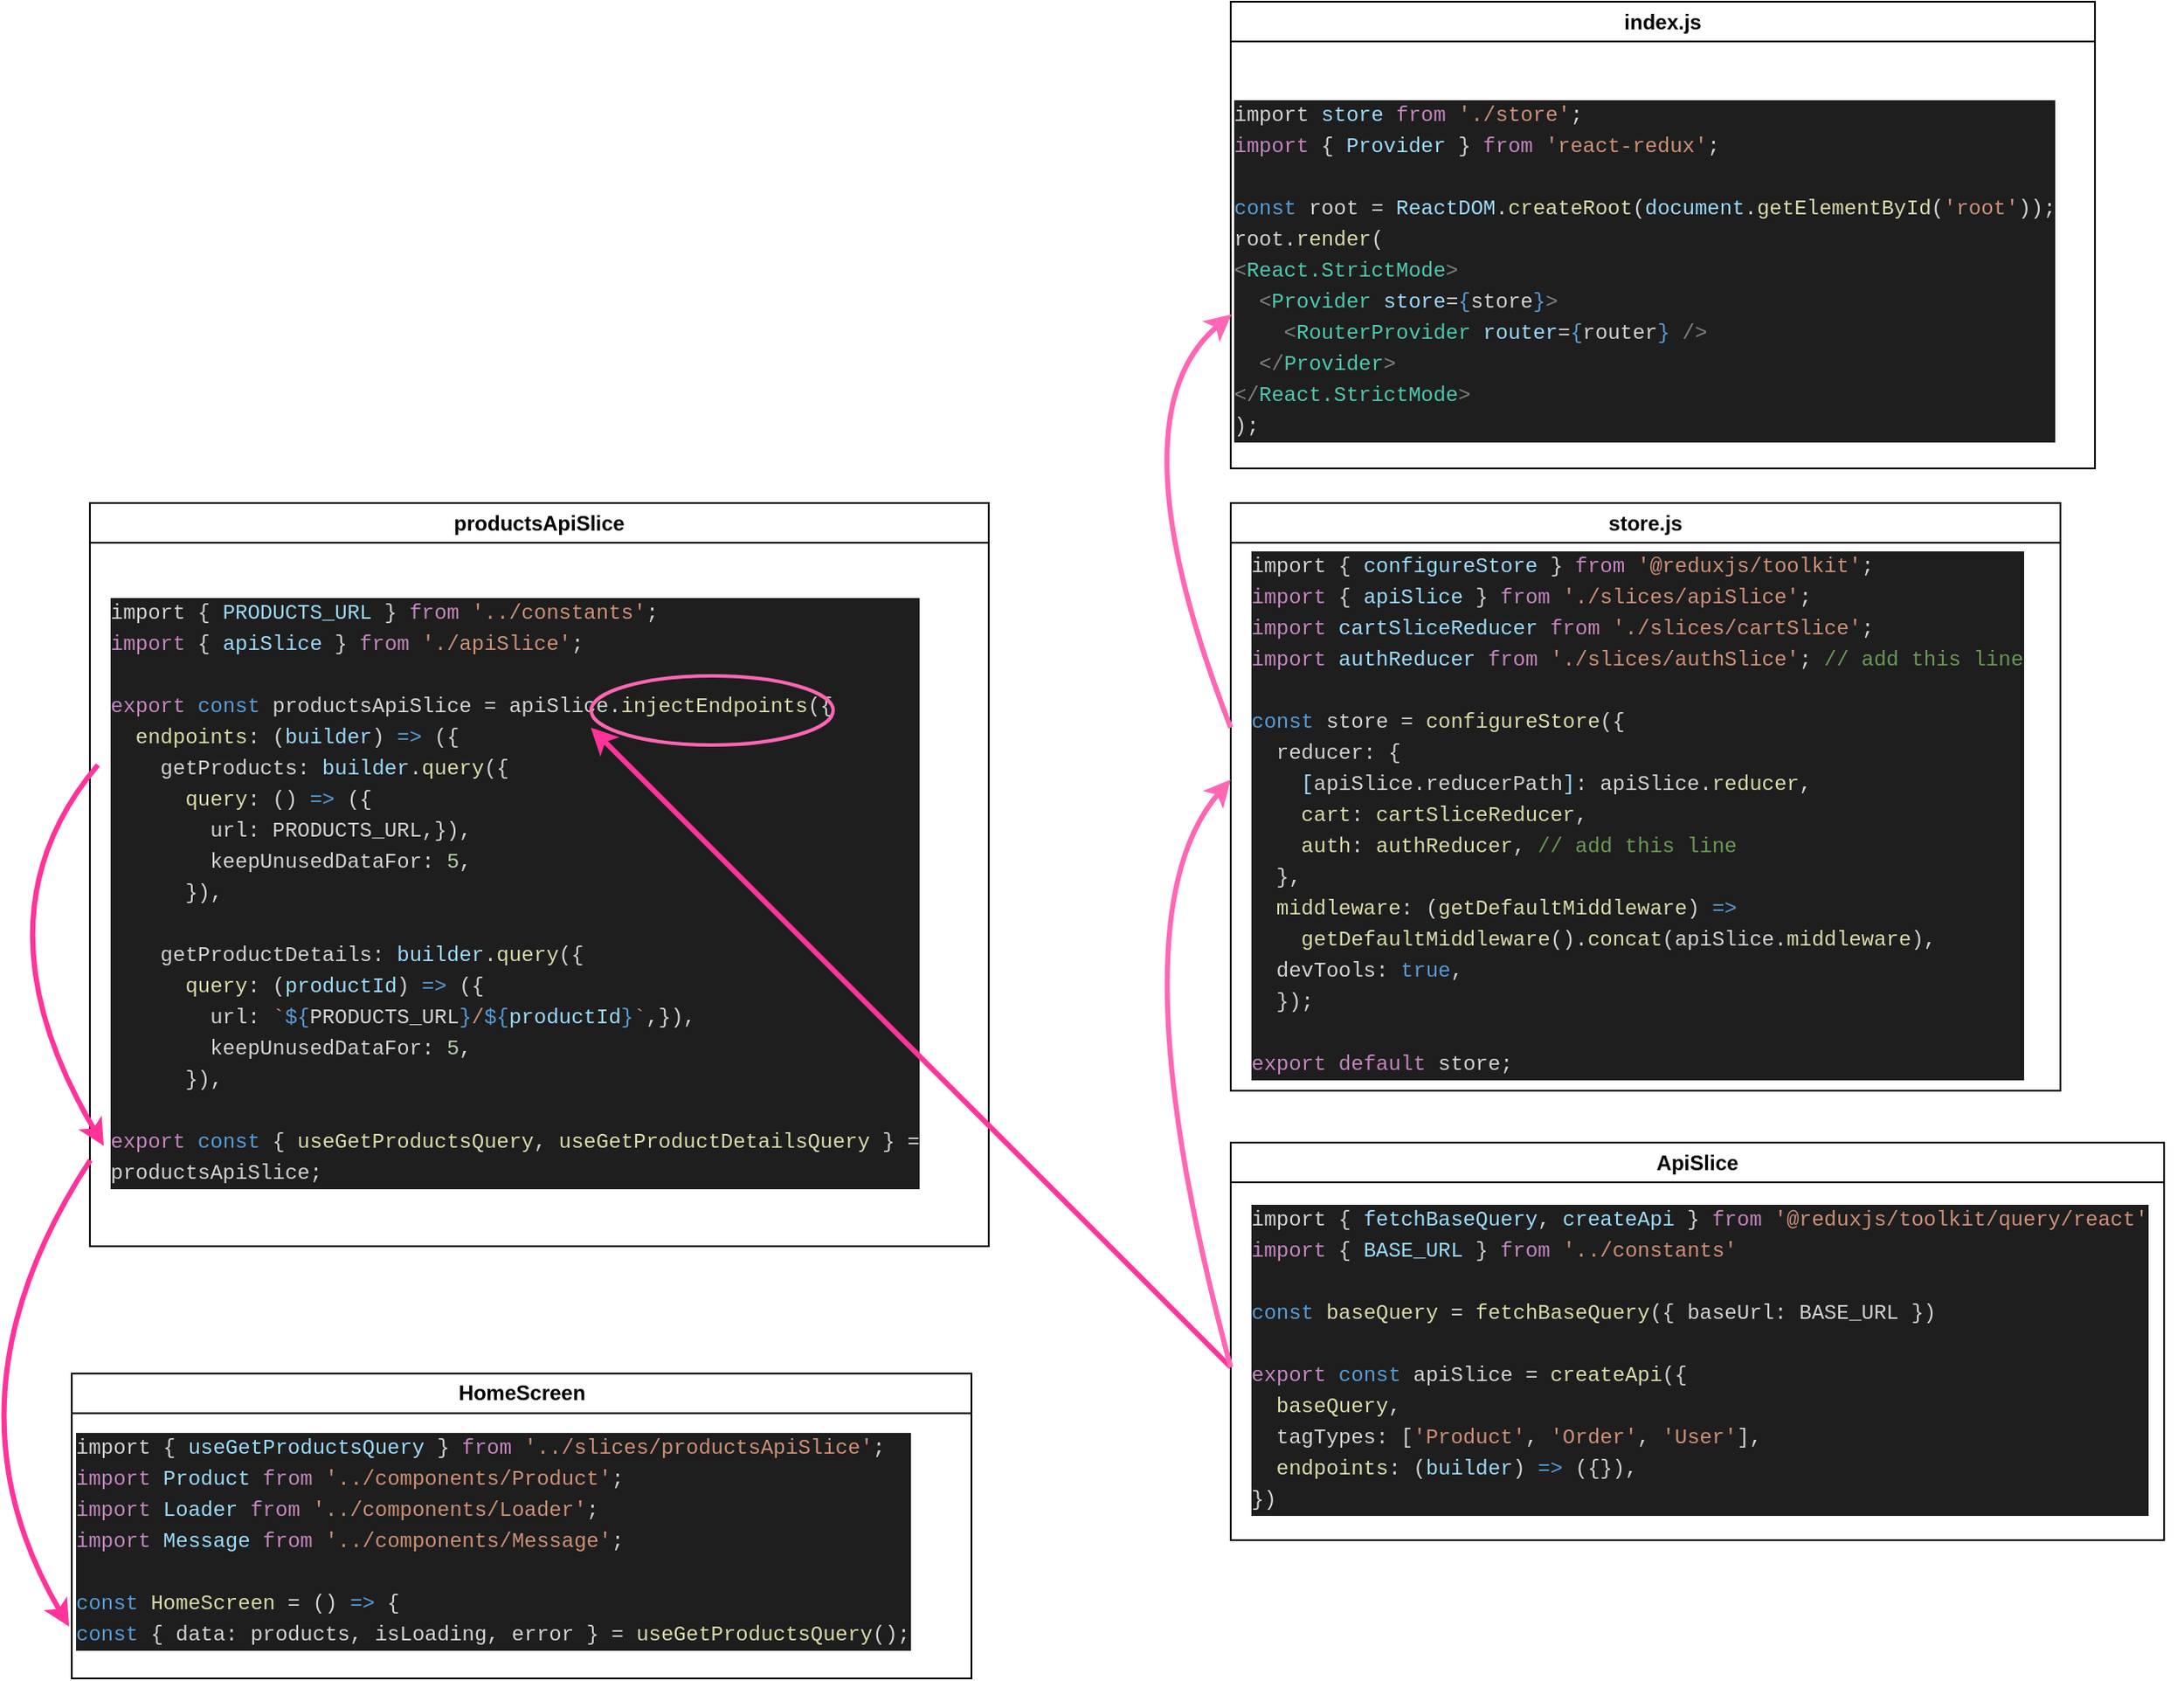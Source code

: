 <mxfile version="21.6.5" type="device" pages="4">
  <diagram id="R2lEEEUBdFMjLlhIrx00" name="GetProducts">
    <mxGraphModel dx="1194" dy="727" grid="1" gridSize="10" guides="1" tooltips="1" connect="1" arrows="1" fold="1" page="1" pageScale="1" pageWidth="1654" pageHeight="1169" math="0" shadow="0" extFonts="Permanent Marker^https://fonts.googleapis.com/css?family=Permanent+Marker">
      <root>
        <mxCell id="0" />
        <mxCell id="1" parent="0" />
        <mxCell id="3erpNhI5HDZKTCcJ6gN6-12" value="&lt;b&gt;productsApiSlice&lt;/b&gt;" style="swimlane;whiteSpace=wrap;html=1;align=center;fontStyle=0;swimlaneLine=1;" parent="1" vertex="1">
          <mxGeometry x="100" y="330" width="520" height="430" as="geometry" />
        </mxCell>
        <mxCell id="3" value="HomeScreen" style="swimlane;whiteSpace=wrap;html=1;" parent="1" vertex="1">
          <mxGeometry x="89.52" y="833.57" width="520.48" height="176.43" as="geometry">
            <mxRectangle x="470" y="400" width="110" height="30" as="alternateBounds" />
          </mxGeometry>
        </mxCell>
        <mxCell id="VGJeXxtrf10EK9bxXzAK-11" value="&lt;div style=&quot;color: rgb(212, 212, 212); background-color: rgb(30, 30, 30); font-family: Menlo, Monaco, &amp;quot;Courier New&amp;quot;, monospace; line-height: 18px;&quot;&gt;&lt;div&gt;import { &lt;span style=&quot;color: #9cdcfe;&quot;&gt;useGetProductsQuery&lt;/span&gt; } &lt;span style=&quot;color: #c586c0;&quot;&gt;from&lt;/span&gt; &lt;span style=&quot;color: #ce9178;&quot;&gt;&#39;../slices/productsApiSlice&#39;&lt;/span&gt;;&lt;/div&gt;&lt;div&gt;&lt;span style=&quot;color: #c586c0;&quot;&gt;import&lt;/span&gt; &lt;span style=&quot;color: #9cdcfe;&quot;&gt;Product&lt;/span&gt; &lt;span style=&quot;color: #c586c0;&quot;&gt;from&lt;/span&gt; &lt;span style=&quot;color: #ce9178;&quot;&gt;&#39;../components/Product&#39;&lt;/span&gt;;&lt;/div&gt;&lt;div&gt;&lt;span style=&quot;color: #c586c0;&quot;&gt;import&lt;/span&gt; &lt;span style=&quot;color: #9cdcfe;&quot;&gt;Loader&lt;/span&gt; &lt;span style=&quot;color: #c586c0;&quot;&gt;from&lt;/span&gt; &lt;span style=&quot;color: #ce9178;&quot;&gt;&#39;../components/Loader&#39;&lt;/span&gt;;&lt;/div&gt;&lt;div&gt;&lt;span style=&quot;color: #c586c0;&quot;&gt;import&lt;/span&gt; &lt;span style=&quot;color: #9cdcfe;&quot;&gt;Message&lt;/span&gt; &lt;span style=&quot;color: #c586c0;&quot;&gt;from&lt;/span&gt; &lt;span style=&quot;color: #ce9178;&quot;&gt;&#39;../components/Message&#39;&lt;/span&gt;;&lt;/div&gt;&lt;br&gt;&lt;div&gt;&lt;span style=&quot;color: #569cd6;&quot;&gt;const&lt;/span&gt; &lt;span style=&quot;color: #dcdcaa;&quot;&gt;HomeScreen&lt;/span&gt; = () &lt;span style=&quot;color: #569cd6;&quot;&gt;=&amp;gt;&lt;/span&gt; {&lt;/div&gt;&lt;div&gt;  &lt;span style=&quot;color: #569cd6;&quot;&gt;const&lt;/span&gt; { data: products, isLoading, error } = &lt;span style=&quot;color: #dcdcaa;&quot;&gt;useGetProductsQuery&lt;/span&gt;();&lt;/div&gt;&lt;/div&gt;" style="text;html=1;align=left;verticalAlign=middle;resizable=0;points=[];autosize=1;strokeColor=none;fillColor=none;" parent="3" vertex="1">
          <mxGeometry x="0.48" y="26.43" width="510" height="140" as="geometry" />
        </mxCell>
        <mxCell id="BmJaImvmVe6-_wSMiLZ--3" value="&lt;div style=&quot;color: rgb(212, 212, 212); background-color: rgb(30, 30, 30); font-family: Menlo, Monaco, &amp;quot;Courier New&amp;quot;, monospace; line-height: 18px;&quot;&gt;&lt;div&gt;import { &lt;span style=&quot;color: #9cdcfe;&quot;&gt;PRODUCTS_URL&lt;/span&gt; } &lt;span style=&quot;color: #c586c0;&quot;&gt;from&lt;/span&gt; &lt;span style=&quot;color: #ce9178;&quot;&gt;&#39;../constants&#39;&lt;/span&gt;;&lt;/div&gt;&lt;div&gt;&lt;span style=&quot;color: #c586c0;&quot;&gt;import&lt;/span&gt; { &lt;span style=&quot;color: #9cdcfe;&quot;&gt;apiSlice&lt;/span&gt; } &lt;span style=&quot;color: #c586c0;&quot;&gt;from&lt;/span&gt; &lt;span style=&quot;color: #ce9178;&quot;&gt;&#39;./apiSlice&#39;&lt;/span&gt;;&lt;/div&gt;&lt;br&gt;&lt;div&gt;&lt;span style=&quot;color: #c586c0;&quot;&gt;export&lt;/span&gt; &lt;span style=&quot;color: #569cd6;&quot;&gt;const&lt;/span&gt; productsApiSlice = apiSlice.&lt;span style=&quot;color: #dcdcaa;&quot;&gt;injectEndpoints&lt;/span&gt;({&lt;/div&gt;&lt;div&gt;  &lt;span style=&quot;color: #dcdcaa;&quot;&gt;&amp;nbsp; endpoints&lt;/span&gt;: (&lt;span style=&quot;color: #9cdcfe;&quot;&gt;builder&lt;/span&gt;) &lt;span style=&quot;color: #569cd6;&quot;&gt;=&amp;gt;&lt;/span&gt; ({&lt;/div&gt;&lt;div&gt;&amp;nbsp; &amp;nbsp; getProducts: &lt;span style=&quot;color: #9cdcfe;&quot;&gt;builder&lt;/span&gt;.&lt;span style=&quot;color: #dcdcaa;&quot;&gt;query&lt;/span&gt;({&lt;/div&gt;&lt;div&gt;      &lt;span style=&quot;color: #dcdcaa;&quot;&gt;&amp;nbsp; &amp;nbsp; &amp;nbsp; query&lt;/span&gt;: () &lt;span style=&quot;color: #569cd6;&quot;&gt;=&amp;gt;&lt;/span&gt; ({&lt;/div&gt;&lt;div&gt;&amp;nbsp; &amp;nbsp; &amp;nbsp; &amp;nbsp; url: PRODUCTS_URL,}),&lt;/div&gt;&lt;div&gt;&amp;nbsp; &amp;nbsp; &amp;nbsp; &amp;nbsp; keepUnusedDataFor: &lt;span style=&quot;color: #b5cea8;&quot;&gt;5&lt;/span&gt;,&lt;/div&gt;&lt;div&gt;&amp;nbsp; &amp;nbsp; &amp;nbsp; }),&lt;/div&gt;&lt;div&gt;&lt;br&gt;&lt;/div&gt;&lt;div&gt;&amp;nbsp; &amp;nbsp; getProductDetails: &lt;span style=&quot;color: #9cdcfe;&quot;&gt;builder&lt;/span&gt;.&lt;span style=&quot;color: #dcdcaa;&quot;&gt;query&lt;/span&gt;({&lt;/div&gt;&lt;div&gt;      &lt;span style=&quot;color: #dcdcaa;&quot;&gt;&amp;nbsp; &amp;nbsp; &amp;nbsp; query&lt;/span&gt;: (&lt;span style=&quot;color: #9cdcfe;&quot;&gt;productId&lt;/span&gt;) &lt;span style=&quot;color: #569cd6;&quot;&gt;=&amp;gt;&lt;/span&gt; ({&lt;/div&gt;&lt;div&gt;&amp;nbsp; &amp;nbsp; &amp;nbsp; &amp;nbsp; url: &lt;span style=&quot;color: #ce9178;&quot;&gt;`&lt;/span&gt;&lt;span style=&quot;color: #569cd6;&quot;&gt;${&lt;/span&gt;PRODUCTS_URL&lt;span style=&quot;color: #569cd6;&quot;&gt;}&lt;/span&gt;&lt;span style=&quot;color: #ce9178;&quot;&gt;/&lt;/span&gt;&lt;span style=&quot;color: #569cd6;&quot;&gt;${&lt;/span&gt;&lt;span style=&quot;color: #9cdcfe;&quot;&gt;productId&lt;/span&gt;&lt;span style=&quot;color: #569cd6;&quot;&gt;}&lt;/span&gt;&lt;span style=&quot;color: #ce9178;&quot;&gt;`&lt;/span&gt;,}),&lt;/div&gt;&lt;div&gt;&amp;nbsp; &amp;nbsp; &amp;nbsp; &amp;nbsp; keepUnusedDataFor: &lt;span style=&quot;color: #b5cea8;&quot;&gt;5&lt;/span&gt;,&lt;/div&gt;&lt;div&gt;&amp;nbsp; &amp;nbsp; &amp;nbsp; }),&lt;/div&gt;&lt;div&gt;&lt;br&gt;&lt;/div&gt;&lt;div&gt;&lt;span style=&quot;color: #c586c0;&quot;&gt;export&lt;/span&gt; &lt;span style=&quot;color: #569cd6;&quot;&gt;const&lt;/span&gt; { &lt;span style=&quot;color: #dcdcaa;&quot;&gt;useGetProductsQuery&lt;/span&gt;, &lt;span style=&quot;color: #dcdcaa;&quot;&gt;useGetProductDetailsQuery&lt;/span&gt; } =&lt;/div&gt;&lt;div&gt;  productsApiSlice;&lt;/div&gt;&lt;/div&gt;" style="text;html=1;align=left;verticalAlign=middle;resizable=0;points=[];autosize=1;strokeColor=none;fillColor=none;" parent="1" vertex="1">
          <mxGeometry x="110" y="375" width="490" height="360" as="geometry" />
        </mxCell>
        <mxCell id="Il_3ueP995LwE8ws3BGU-3" value="index.js" style="swimlane;whiteSpace=wrap;html=1;" parent="1" vertex="1">
          <mxGeometry x="760" y="40" width="500" height="270" as="geometry" />
        </mxCell>
        <mxCell id="Il_3ueP995LwE8ws3BGU-4" value="&lt;div style=&quot;color: rgb(212, 212, 212); background-color: rgb(30, 30, 30); font-family: Menlo, Monaco, &amp;quot;Courier New&amp;quot;, monospace; line-height: 18px;&quot;&gt;&lt;div&gt;import &lt;span style=&quot;color: #9cdcfe;&quot;&gt;store&lt;/span&gt; &lt;span style=&quot;color: #c586c0;&quot;&gt;from&lt;/span&gt; &lt;span style=&quot;color: #ce9178;&quot;&gt;&#39;./store&#39;&lt;/span&gt;;&lt;/div&gt;&lt;div&gt;&lt;span style=&quot;color: #c586c0;&quot;&gt;import&lt;/span&gt; { &lt;span style=&quot;color: #9cdcfe;&quot;&gt;Provider&lt;/span&gt; } &lt;span style=&quot;color: #c586c0;&quot;&gt;from&lt;/span&gt; &lt;span style=&quot;color: #ce9178;&quot;&gt;&#39;react-redux&#39;&lt;/span&gt;;&lt;/div&gt;&lt;br&gt;&lt;div&gt;&lt;span style=&quot;color: #569cd6;&quot;&gt;const&lt;/span&gt; root = &lt;span style=&quot;color: #9cdcfe;&quot;&gt;ReactDOM&lt;/span&gt;.&lt;span style=&quot;color: #dcdcaa;&quot;&gt;createRoot&lt;/span&gt;(&lt;span style=&quot;color: #9cdcfe;&quot;&gt;document&lt;/span&gt;.&lt;span style=&quot;color: #dcdcaa;&quot;&gt;getElementById&lt;/span&gt;(&lt;span style=&quot;color: #ce9178;&quot;&gt;&#39;root&#39;&lt;/span&gt;));&lt;/div&gt;&lt;div&gt;root.&lt;span style=&quot;color: #dcdcaa;&quot;&gt;render&lt;/span&gt;(&lt;/div&gt;&lt;div&gt;  &lt;span style=&quot;color: #808080;&quot;&gt;&amp;lt;&lt;/span&gt;&lt;span style=&quot;color: #4ec9b0;&quot;&gt;React.StrictMode&lt;/span&gt;&lt;span style=&quot;color: #808080;&quot;&gt;&amp;gt;&lt;/span&gt;&lt;/div&gt;&lt;div&gt;    &lt;span style=&quot;color: #808080;&quot;&gt;&amp;nbsp; &amp;lt;&lt;/span&gt;&lt;span style=&quot;color: #4ec9b0;&quot;&gt;Provider&lt;/span&gt; &lt;span style=&quot;color: #9cdcfe;&quot;&gt;store&lt;/span&gt;=&lt;span style=&quot;color: #569cd6;&quot;&gt;{&lt;/span&gt;store&lt;span style=&quot;color: #569cd6;&quot;&gt;}&lt;/span&gt;&lt;span style=&quot;color: #808080;&quot;&gt;&amp;gt;&lt;/span&gt;&lt;/div&gt;&lt;div&gt;      &lt;span style=&quot;color: #808080;&quot;&gt;&amp;nbsp; &amp;nbsp; &amp;lt;&lt;/span&gt;&lt;span style=&quot;color: #4ec9b0;&quot;&gt;RouterProvider&lt;/span&gt; &lt;span style=&quot;color: #9cdcfe;&quot;&gt;router&lt;/span&gt;=&lt;span style=&quot;color: #569cd6;&quot;&gt;{&lt;/span&gt;router&lt;span style=&quot;color: #569cd6;&quot;&gt;}&lt;/span&gt; &lt;span style=&quot;color: #808080;&quot;&gt;/&amp;gt;&lt;/span&gt;&lt;/div&gt;&lt;div&gt;    &lt;span style=&quot;color: #808080;&quot;&gt;&amp;nbsp; &amp;lt;/&lt;/span&gt;&lt;span style=&quot;color: #4ec9b0;&quot;&gt;Provider&lt;/span&gt;&lt;span style=&quot;color: #808080;&quot;&gt;&amp;gt;&lt;/span&gt;&lt;/div&gt;&lt;div&gt;  &lt;span style=&quot;color: #808080;&quot;&gt;&amp;lt;/&lt;/span&gt;&lt;span style=&quot;color: #4ec9b0;&quot;&gt;React.StrictMode&lt;/span&gt;&lt;span style=&quot;color: #808080;&quot;&gt;&amp;gt;&lt;/span&gt;&lt;/div&gt;&lt;div&gt;);&lt;/div&gt;&lt;/div&gt;" style="text;html=1;align=left;verticalAlign=middle;resizable=0;points=[];autosize=1;strokeColor=none;fillColor=none;" parent="Il_3ueP995LwE8ws3BGU-3" vertex="1">
          <mxGeometry y="50" width="500" height="210" as="geometry" />
        </mxCell>
        <mxCell id="Il_3ueP995LwE8ws3BGU-6" value="store.js" style="swimlane;whiteSpace=wrap;html=1;" parent="1" vertex="1">
          <mxGeometry x="760" y="330" width="480" height="340" as="geometry" />
        </mxCell>
        <mxCell id="Il_3ueP995LwE8ws3BGU-7" value="&lt;div style=&quot;color: rgb(212, 212, 212); background-color: rgb(30, 30, 30); font-family: Menlo, Monaco, &amp;quot;Courier New&amp;quot;, monospace; line-height: 18px;&quot;&gt;&lt;div&gt;import { &lt;span style=&quot;color: #9cdcfe;&quot;&gt;configureStore&lt;/span&gt; } &lt;span style=&quot;color: #c586c0;&quot;&gt;from&lt;/span&gt; &lt;span style=&quot;color: #ce9178;&quot;&gt;&#39;@reduxjs/toolkit&#39;&lt;/span&gt;;&lt;/div&gt;&lt;div&gt;&lt;span style=&quot;color: #c586c0;&quot;&gt;import&lt;/span&gt; { &lt;span style=&quot;color: #9cdcfe;&quot;&gt;apiSlice&lt;/span&gt; } &lt;span style=&quot;color: #c586c0;&quot;&gt;from&lt;/span&gt; &lt;span style=&quot;color: #ce9178;&quot;&gt;&#39;./slices/apiSlice&#39;&lt;/span&gt;;&lt;/div&gt;&lt;div&gt;&lt;span style=&quot;color: #c586c0;&quot;&gt;import&lt;/span&gt; &lt;span style=&quot;color: #9cdcfe;&quot;&gt;cartSliceReducer&lt;/span&gt; &lt;span style=&quot;color: #c586c0;&quot;&gt;from&lt;/span&gt; &lt;span style=&quot;color: #ce9178;&quot;&gt;&#39;./slices/cartSlice&#39;&lt;/span&gt;;&lt;/div&gt;&lt;div&gt;&lt;span style=&quot;color: #c586c0;&quot;&gt;import&lt;/span&gt; &lt;span style=&quot;color: #9cdcfe;&quot;&gt;authReducer&lt;/span&gt; &lt;span style=&quot;color: #c586c0;&quot;&gt;from&lt;/span&gt; &lt;span style=&quot;color: #ce9178;&quot;&gt;&#39;./slices/authSlice&#39;&lt;/span&gt;; &lt;span style=&quot;color: #6a9955;&quot;&gt;// add this line&lt;/span&gt;&lt;/div&gt;&lt;br&gt;&lt;div&gt;&lt;span style=&quot;color: #569cd6;&quot;&gt;const&lt;/span&gt; store = &lt;span style=&quot;color: #dcdcaa;&quot;&gt;configureStore&lt;/span&gt;({&lt;/div&gt;&lt;div&gt;&amp;nbsp; reducer: {&lt;/div&gt;&lt;div&gt;&lt;span style=&quot;color: #9cdcfe;&quot;&gt;&amp;nbsp; &amp;nbsp; [&lt;/span&gt;apiSlice.reducerPath&lt;span style=&quot;color: #9cdcfe;&quot;&gt;]&lt;/span&gt;: apiSlice.&lt;span style=&quot;color: #dcdcaa;&quot;&gt;reducer&lt;/span&gt;,&lt;/div&gt;&lt;div&gt;    &lt;span style=&quot;color: #dcdcaa;&quot;&gt;&amp;nbsp; &amp;nbsp; cart&lt;/span&gt;: &lt;span style=&quot;color: #dcdcaa;&quot;&gt;cartSliceReducer&lt;/span&gt;,&lt;/div&gt;&lt;div&gt;    &lt;span style=&quot;color: #dcdcaa;&quot;&gt;&amp;nbsp; &amp;nbsp; auth&lt;/span&gt;: &lt;span style=&quot;color: #dcdcaa;&quot;&gt;authReducer&lt;/span&gt;, &lt;span style=&quot;color: #6a9955;&quot;&gt;// add this line&lt;/span&gt;&lt;/div&gt;&lt;div&gt;&amp;nbsp; },&lt;/div&gt;&lt;div&gt;  &lt;span style=&quot;color: #dcdcaa;&quot;&gt;&amp;nbsp; middleware&lt;/span&gt;: (&lt;span style=&quot;color: #dcdcaa;&quot;&gt;getDefaultMiddleware&lt;/span&gt;) &lt;span style=&quot;color: #569cd6;&quot;&gt;=&amp;gt;&lt;/span&gt;&lt;/div&gt;&lt;div&gt;    &lt;span style=&quot;color: #dcdcaa;&quot;&gt;&amp;nbsp; &amp;nbsp; getDefaultMiddleware&lt;/span&gt;().&lt;span style=&quot;color: #dcdcaa;&quot;&gt;concat&lt;/span&gt;(apiSlice.&lt;span style=&quot;color: #dcdcaa;&quot;&gt;middleware&lt;/span&gt;),&lt;/div&gt;&lt;div&gt;&amp;nbsp; devTools: &lt;span style=&quot;color: #569cd6;&quot;&gt;true&lt;/span&gt;,&lt;/div&gt;&lt;div&gt;&amp;nbsp; });&lt;/div&gt;&lt;br&gt;&lt;div&gt;&lt;span style=&quot;color: #c586c0;&quot;&gt;export&lt;/span&gt; &lt;span style=&quot;color: #c586c0;&quot;&gt;default&lt;/span&gt; store;&lt;/div&gt;&lt;/div&gt;" style="text;html=1;align=left;verticalAlign=middle;resizable=0;points=[];autosize=1;strokeColor=none;fillColor=none;" parent="Il_3ueP995LwE8ws3BGU-6" vertex="1">
          <mxGeometry x="10" y="20" width="470" height="320" as="geometry" />
        </mxCell>
        <mxCell id="v5S2fX6jEfnuVQrudihR-3" value="ApiSlice" style="swimlane;whiteSpace=wrap;html=1;" parent="1" vertex="1">
          <mxGeometry x="760" y="700" width="540" height="230" as="geometry" />
        </mxCell>
        <mxCell id="Dntp_XOY-EJcyYqSSVvA-3" value="&lt;div style=&quot;color: rgb(212, 212, 212); background-color: rgb(30, 30, 30); font-family: Menlo, Monaco, &amp;quot;Courier New&amp;quot;, monospace; line-height: 18px;&quot;&gt;&lt;div&gt;import { &lt;span style=&quot;color: #9cdcfe;&quot;&gt;fetchBaseQuery&lt;/span&gt;, &lt;span style=&quot;color: #9cdcfe;&quot;&gt;createApi&lt;/span&gt; } &lt;span style=&quot;color: #c586c0;&quot;&gt;from&lt;/span&gt; &lt;span style=&quot;color: #ce9178;&quot;&gt;&#39;@reduxjs/toolkit/query/react&#39;&lt;/span&gt;&lt;/div&gt;&lt;div&gt;&lt;span style=&quot;color: #c586c0;&quot;&gt;import&lt;/span&gt; { &lt;span style=&quot;color: #9cdcfe;&quot;&gt;BASE_URL&lt;/span&gt; } &lt;span style=&quot;color: #c586c0;&quot;&gt;from&lt;/span&gt; &lt;span style=&quot;color: #ce9178;&quot;&gt;&#39;../constants&#39;&lt;/span&gt;&lt;/div&gt;&lt;br&gt;&lt;div&gt;&lt;span style=&quot;color: #569cd6;&quot;&gt;const&lt;/span&gt; &lt;span style=&quot;color: #dcdcaa;&quot;&gt;baseQuery&lt;/span&gt; = &lt;span style=&quot;color: #dcdcaa;&quot;&gt;fetchBaseQuery&lt;/span&gt;({ baseUrl: BASE_URL })&lt;/div&gt;&lt;br&gt;&lt;div&gt;&lt;span style=&quot;color: #c586c0;&quot;&gt;export&lt;/span&gt; &lt;span style=&quot;color: #569cd6;&quot;&gt;const&lt;/span&gt; apiSlice = &lt;span style=&quot;color: #dcdcaa;&quot;&gt;createApi&lt;/span&gt;({&lt;/div&gt;&lt;div&gt;  &lt;span style=&quot;color: #dcdcaa;&quot;&gt;&amp;nbsp; baseQuery&lt;/span&gt;,&lt;/div&gt;&lt;div&gt;&amp;nbsp; tagTypes: [&lt;span style=&quot;color: #ce9178;&quot;&gt;&#39;Product&#39;&lt;/span&gt;, &lt;span style=&quot;color: #ce9178;&quot;&gt;&#39;Order&#39;&lt;/span&gt;, &lt;span style=&quot;color: #ce9178;&quot;&gt;&#39;User&#39;&lt;/span&gt;],&lt;/div&gt;&lt;div&gt;  &lt;span style=&quot;color: #dcdcaa;&quot;&gt;&amp;nbsp; endpoints&lt;/span&gt;: (&lt;span style=&quot;color: #9cdcfe;&quot;&gt;builder&lt;/span&gt;) &lt;span style=&quot;color: #569cd6;&quot;&gt;=&amp;gt;&lt;/span&gt; ({}),&lt;/div&gt;&lt;div&gt;})&lt;/div&gt;&lt;/div&gt;" style="text;html=1;align=left;verticalAlign=middle;resizable=0;points=[];autosize=1;strokeColor=none;fillColor=none;" vertex="1" parent="v5S2fX6jEfnuVQrudihR-3">
          <mxGeometry x="10" y="30" width="540" height="190" as="geometry" />
        </mxCell>
        <mxCell id="v5S2fX6jEfnuVQrudihR-5" value="" style="endArrow=classic;html=1;rounded=0;entryX=0.571;entryY=0.236;entryDx=0;entryDy=0;entryPerimeter=0;strokeWidth=3;strokeColor=#FF3399;" parent="1" target="BmJaImvmVe6-_wSMiLZ--3" edge="1">
          <mxGeometry width="50" height="50" relative="1" as="geometry">
            <mxPoint x="760" y="830" as="sourcePoint" />
            <mxPoint x="700" y="540" as="targetPoint" />
          </mxGeometry>
        </mxCell>
        <mxCell id="v5S2fX6jEfnuVQrudihR-10" value="" style="endArrow=classic;html=1;rounded=0;curved=1;strokeWidth=3;strokeColor=#FF3399;exitX=-0.011;exitY=0.296;exitDx=0;exitDy=0;exitPerimeter=0;entryX=-0.004;entryY=0.908;entryDx=0;entryDy=0;entryPerimeter=0;" parent="1" source="BmJaImvmVe6-_wSMiLZ--3" target="BmJaImvmVe6-_wSMiLZ--3" edge="1">
          <mxGeometry width="50" height="50" relative="1" as="geometry">
            <mxPoint x="90" y="480" as="sourcePoint" />
            <mxPoint x="80" y="700" as="targetPoint" />
            <Array as="points">
              <mxPoint x="30" y="570" />
            </Array>
          </mxGeometry>
        </mxCell>
        <mxCell id="v5S2fX6jEfnuVQrudihR-11" value="" style="endArrow=classic;html=1;rounded=0;curved=1;strokeWidth=3;strokeColor=#FF3399;exitX=-0.02;exitY=0.931;exitDx=0;exitDy=0;exitPerimeter=0;entryX=-0.004;entryY=0.908;entryDx=0;entryDy=0;entryPerimeter=0;" parent="1" source="BmJaImvmVe6-_wSMiLZ--3" edge="1">
          <mxGeometry width="50" height="50" relative="1" as="geometry">
            <mxPoint x="85" y="760" as="sourcePoint" />
            <mxPoint x="88" y="980" as="targetPoint" />
            <Array as="points">
              <mxPoint x="10" y="848" />
            </Array>
          </mxGeometry>
        </mxCell>
        <mxCell id="L8uWELRy961bO4ZcVn0v-6" value="" style="endArrow=classic;html=1;rounded=0;curved=1;strokeColor=#FF66B3;strokeWidth=3;" parent="1" edge="1">
          <mxGeometry width="50" height="50" relative="1" as="geometry">
            <mxPoint x="760" y="830" as="sourcePoint" />
            <mxPoint x="760" y="490" as="targetPoint" />
            <Array as="points">
              <mxPoint x="690" y="570" />
            </Array>
          </mxGeometry>
        </mxCell>
        <mxCell id="ZHrU69XbhELxPWta-o2Y-3" value="" style="endArrow=classic;html=1;rounded=0;curved=1;strokeColor=#FF66B3;strokeWidth=3;entryX=0.001;entryY=0.623;entryDx=0;entryDy=0;entryPerimeter=0;" parent="1" target="Il_3ueP995LwE8ws3BGU-4" edge="1">
          <mxGeometry width="50" height="50" relative="1" as="geometry">
            <mxPoint x="760" y="460" as="sourcePoint" />
            <mxPoint x="760" y="200" as="targetPoint" />
            <Array as="points">
              <mxPoint x="690" y="280" />
            </Array>
          </mxGeometry>
        </mxCell>
        <mxCell id="1UTUyqb254JEAKUHJnBm-3" value="" style="ellipse;whiteSpace=wrap;html=1;fillColor=none;strokeColor=#FF66B3;strokeWidth=2;" vertex="1" parent="1">
          <mxGeometry x="390" y="430" width="140" height="40" as="geometry" />
        </mxCell>
      </root>
    </mxGraphModel>
  </diagram>
  <diagram id="yTBmiT5kXqIyUON1Gj8q" name="GetProductDetail(id)">
    <mxGraphModel dx="3980" dy="2423" grid="1" gridSize="10" guides="1" tooltips="1" connect="1" arrows="1" fold="1" page="1" pageScale="1" pageWidth="827" pageHeight="1169" math="0" shadow="0">
      <root>
        <mxCell id="0" />
        <mxCell id="1" parent="0" />
        <mxCell id="iOQHXh_Bi_wvaYpeLf-i-1" value="&lt;b&gt;productsApiSlice&lt;/b&gt;" style="swimlane;whiteSpace=wrap;html=1;align=center;fontStyle=0;swimlaneLine=1;" vertex="1" parent="1">
          <mxGeometry x="100" y="330" width="520" height="430" as="geometry" />
        </mxCell>
        <mxCell id="iOQHXh_Bi_wvaYpeLf-i-2" value="ProductScreen" style="swimlane;whiteSpace=wrap;html=1;" vertex="1" parent="1">
          <mxGeometry x="89.52" y="790" width="600.48" height="450" as="geometry">
            <mxRectangle x="470" y="400" width="110" height="30" as="alternateBounds" />
          </mxGeometry>
        </mxCell>
        <mxCell id="iOQHXh_Bi_wvaYpeLf-i-18" value="&lt;div style=&quot;color: rgb(212, 212, 212); background-color: rgb(30, 30, 30); font-family: Menlo, Monaco, &amp;quot;Courier New&amp;quot;, monospace; font-weight: normal; font-size: 12px; line-height: 18px;&quot;&gt;&lt;div&gt;&lt;span style=&quot;color: #c586c0;&quot;&gt;import&lt;/span&gt;&lt;span style=&quot;color: #d4d4d4;&quot;&gt; { &lt;/span&gt;&lt;span style=&quot;color: #9cdcfe;&quot;&gt;useState&lt;/span&gt;&lt;span style=&quot;color: #d4d4d4;&quot;&gt; } &lt;/span&gt;&lt;span style=&quot;color: #c586c0;&quot;&gt;from&lt;/span&gt;&lt;span style=&quot;color: #d4d4d4;&quot;&gt; &lt;/span&gt;&lt;span style=&quot;color: #ce9178;&quot;&gt;&#39;react&#39;&lt;/span&gt;&lt;/div&gt;&lt;div&gt;&lt;span style=&quot;color: #c586c0;&quot;&gt;import&lt;/span&gt;&lt;span style=&quot;color: #d4d4d4;&quot;&gt; { &lt;/span&gt;&lt;span style=&quot;color: #9cdcfe;&quot;&gt;useDispatch&lt;/span&gt;&lt;span style=&quot;color: #d4d4d4;&quot;&gt; } &lt;/span&gt;&lt;span style=&quot;color: #c586c0;&quot;&gt;from&lt;/span&gt;&lt;span style=&quot;color: #d4d4d4;&quot;&gt; &lt;/span&gt;&lt;span style=&quot;color: #ce9178;&quot;&gt;&#39;react-redux&#39;&lt;/span&gt;&lt;/div&gt;&lt;div&gt;&lt;span style=&quot;color: #c586c0;&quot;&gt;import&lt;/span&gt;&lt;span style=&quot;color: #d4d4d4;&quot;&gt; { &lt;/span&gt;&lt;span style=&quot;color: #9cdcfe;&quot;&gt;useGetProductDetailsQuery&lt;/span&gt;&lt;span style=&quot;color: #d4d4d4;&quot;&gt; } &lt;/span&gt;&lt;span style=&quot;color: #c586c0;&quot;&gt;from&lt;/span&gt;&lt;span style=&quot;color: #d4d4d4;&quot;&gt; &lt;/span&gt;&lt;span style=&quot;color: #ce9178;&quot;&gt;&#39;../slices/productsApiSlice&#39;&lt;/span&gt;&lt;/div&gt;&lt;div&gt;&lt;span style=&quot;color: #c586c0;&quot;&gt;import&lt;/span&gt;&lt;span style=&quot;color: #d4d4d4;&quot;&gt; { &lt;/span&gt;&lt;span style=&quot;color: #9cdcfe;&quot;&gt;useNavigate&lt;/span&gt;&lt;span style=&quot;color: #d4d4d4;&quot;&gt;, &lt;/span&gt;&lt;span style=&quot;color: #9cdcfe;&quot;&gt;useParams&lt;/span&gt;&lt;span style=&quot;color: #d4d4d4;&quot;&gt;, &lt;/span&gt;&lt;span style=&quot;color: #9cdcfe;&quot;&gt;Link&lt;/span&gt;&lt;span style=&quot;color: #d4d4d4;&quot;&gt; } &lt;/span&gt;&lt;span style=&quot;color: #c586c0;&quot;&gt;from&lt;/span&gt;&lt;span style=&quot;color: #d4d4d4;&quot;&gt; &lt;/span&gt;&lt;span style=&quot;color: #ce9178;&quot;&gt;&#39;react-router-dom&#39;&lt;/span&gt;&lt;/div&gt;&lt;/div&gt;" style="text;whiteSpace=wrap;html=1;" vertex="1" parent="iOQHXh_Bi_wvaYpeLf-i-2">
          <mxGeometry x="10.48" y="30" width="560" height="100" as="geometry" />
        </mxCell>
        <mxCell id="iOQHXh_Bi_wvaYpeLf-i-19" value="&lt;div style=&quot;color: rgb(212, 212, 212); background-color: rgb(30, 30, 30); font-family: Menlo, Monaco, &amp;quot;Courier New&amp;quot;, monospace; line-height: 18px;&quot;&gt;&lt;div style=&quot;&quot;&gt;const &lt;span style=&quot;color: #dcdcaa;&quot;&gt;ProductScreen&lt;/span&gt; = () &lt;span style=&quot;color: #569cd6;&quot;&gt;=&amp;gt;&lt;/span&gt; {&lt;/div&gt;&lt;div&gt;  &lt;span style=&quot;color: #569cd6;&quot;&gt;&amp;nbsp; const&lt;/span&gt; { &lt;span style=&quot;color: #9cdcfe;&quot;&gt;id&lt;/span&gt;: productId } = &lt;span style=&quot;color: #dcdcaa;&quot;&gt;useParams&lt;/span&gt;()&lt;/div&gt;&lt;br&gt;&lt;div&gt;  &lt;span style=&quot;color: #569cd6;&quot;&gt;&amp;nbsp; const&lt;/span&gt; &lt;span style=&quot;color: #dcdcaa;&quot;&gt;dispatch&lt;/span&gt; = &lt;span style=&quot;color: #dcdcaa;&quot;&gt;useDispatch&lt;/span&gt;()&lt;/div&gt;&lt;div&gt;  &lt;span style=&quot;color: #569cd6;&quot;&gt;&amp;nbsp; const&lt;/span&gt; &lt;span style=&quot;color: #dcdcaa;&quot;&gt;navigate&lt;/span&gt; = &lt;span style=&quot;color: #dcdcaa;&quot;&gt;useNavigate&lt;/span&gt;()&lt;/div&gt;&lt;br&gt;&lt;div&gt;  &lt;span style=&quot;color: #569cd6;&quot;&gt;&amp;nbsp; const&lt;/span&gt; [qty, &lt;span style=&quot;color: #dcdcaa;&quot;&gt;setQty&lt;/span&gt;] = &lt;span style=&quot;color: #dcdcaa;&quot;&gt;useState&lt;/span&gt;(&lt;span style=&quot;color: #b5cea8;&quot;&gt;1&lt;/span&gt;)&lt;/div&gt;&lt;br&gt;&lt;div&gt;  &lt;span style=&quot;color: #569cd6;&quot;&gt;&amp;nbsp; const&lt;/span&gt; &lt;span style=&quot;color: #dcdcaa;&quot;&gt;addToCartHandler&lt;/span&gt; = () &lt;span style=&quot;color: #569cd6;&quot;&gt;=&amp;gt;&lt;/span&gt; {&lt;/div&gt;&lt;div&gt;    &lt;span style=&quot;color: #dcdcaa;&quot;&gt;&amp;nbsp; &amp;nbsp; dispatch&lt;/span&gt;(&lt;span style=&quot;color: #dcdcaa;&quot;&gt;addToCart&lt;/span&gt;({ ...product, qty }))&lt;/div&gt;&lt;div&gt;    &lt;span style=&quot;color: #dcdcaa;&quot;&gt;&amp;nbsp; &amp;nbsp; navigate&lt;/span&gt;(&lt;span style=&quot;color: #ce9178;&quot;&gt;&#39;/cart&#39;&lt;/span&gt;)&lt;/div&gt;&lt;div&gt;&amp;nbsp; }&lt;/div&gt;&lt;br&gt;&lt;div&gt;  &lt;span style=&quot;color: #569cd6;&quot;&gt;&amp;nbsp; const&lt;/span&gt; {&amp;nbsp;&lt;/div&gt;&lt;div&gt;&amp;nbsp; &amp;nbsp; data: product,&lt;/div&gt;&lt;div&gt;&amp;nbsp; &amp;nbsp; isLoading,&lt;/div&gt;&lt;div&gt;&amp;nbsp; &amp;nbsp; error,&lt;/div&gt;&lt;div&gt;&amp;nbsp; } = &lt;span style=&quot;color: #dcdcaa;&quot;&gt;useGetProductDetailsQuery&lt;/span&gt;(productId)&lt;/div&gt;&lt;/div&gt;" style="text;html=1;align=left;verticalAlign=middle;resizable=0;points=[];autosize=1;strokeColor=none;fillColor=none;" vertex="1" parent="iOQHXh_Bi_wvaYpeLf-i-2">
          <mxGeometry x="10.48" y="110" width="340" height="340" as="geometry" />
        </mxCell>
        <mxCell id="iOQHXh_Bi_wvaYpeLf-i-21" value="" style="ellipse;whiteSpace=wrap;html=1;fillColor=none;strokeColor=#FFFF00;strokeWidth=2;" vertex="1" parent="iOQHXh_Bi_wvaYpeLf-i-2">
          <mxGeometry x="230.48" y="420" width="90" height="30" as="geometry" />
        </mxCell>
        <mxCell id="iOQHXh_Bi_wvaYpeLf-i-4" value="&lt;div style=&quot;color: rgb(212, 212, 212); background-color: rgb(30, 30, 30); font-family: Menlo, Monaco, &amp;quot;Courier New&amp;quot;, monospace; line-height: 18px;&quot;&gt;&lt;div&gt;import { &lt;span style=&quot;color: #9cdcfe;&quot;&gt;PRODUCTS_URL&lt;/span&gt; } &lt;span style=&quot;color: #c586c0;&quot;&gt;from&lt;/span&gt; &lt;span style=&quot;color: #ce9178;&quot;&gt;&#39;../constants&#39;&lt;/span&gt;;&lt;/div&gt;&lt;div&gt;&lt;span style=&quot;color: #c586c0;&quot;&gt;import&lt;/span&gt; { &lt;span style=&quot;color: #9cdcfe;&quot;&gt;apiSlice&lt;/span&gt; } &lt;span style=&quot;color: #c586c0;&quot;&gt;from&lt;/span&gt; &lt;span style=&quot;color: #ce9178;&quot;&gt;&#39;./apiSlice&#39;&lt;/span&gt;;&lt;/div&gt;&lt;br&gt;&lt;div&gt;&lt;span style=&quot;color: #c586c0;&quot;&gt;export&lt;/span&gt; &lt;span style=&quot;color: #569cd6;&quot;&gt;const&lt;/span&gt; productsApiSlice = apiSlice.&lt;span style=&quot;color: #dcdcaa;&quot;&gt;injectEndpoints&lt;/span&gt;({&lt;/div&gt;&lt;div&gt;  &lt;span style=&quot;color: #dcdcaa;&quot;&gt;&amp;nbsp; endpoints&lt;/span&gt;: (&lt;span style=&quot;color: #9cdcfe;&quot;&gt;builder&lt;/span&gt;) &lt;span style=&quot;color: #569cd6;&quot;&gt;=&amp;gt;&lt;/span&gt; ({&lt;/div&gt;&lt;div&gt;&amp;nbsp; &amp;nbsp; getProducts: &lt;span style=&quot;color: #9cdcfe;&quot;&gt;builder&lt;/span&gt;.&lt;span style=&quot;color: #dcdcaa;&quot;&gt;query&lt;/span&gt;({&lt;/div&gt;&lt;div&gt;      &lt;span style=&quot;color: #dcdcaa;&quot;&gt;&amp;nbsp; &amp;nbsp; &amp;nbsp; query&lt;/span&gt;: () &lt;span style=&quot;color: #569cd6;&quot;&gt;=&amp;gt;&lt;/span&gt; ({&lt;/div&gt;&lt;div&gt;&amp;nbsp; &amp;nbsp; &amp;nbsp; &amp;nbsp; url: PRODUCTS_URL,}),&lt;/div&gt;&lt;div&gt;&amp;nbsp; &amp;nbsp; &amp;nbsp; &amp;nbsp; keepUnusedDataFor: &lt;span style=&quot;color: #b5cea8;&quot;&gt;5&lt;/span&gt;,&lt;/div&gt;&lt;div&gt;&amp;nbsp; &amp;nbsp; &amp;nbsp; }),&lt;/div&gt;&lt;div&gt;&lt;br&gt;&lt;/div&gt;&lt;div&gt;&amp;nbsp; &amp;nbsp; getProductDetails: &lt;span style=&quot;color: #9cdcfe;&quot;&gt;builder&lt;/span&gt;.&lt;span style=&quot;color: #dcdcaa;&quot;&gt;query&lt;/span&gt;({&lt;/div&gt;&lt;div&gt;      &lt;span style=&quot;color: #dcdcaa;&quot;&gt;&amp;nbsp; &amp;nbsp; &amp;nbsp; query&lt;/span&gt;: (&lt;span style=&quot;color: #9cdcfe;&quot;&gt;productId&lt;/span&gt;) &lt;span style=&quot;color: #569cd6;&quot;&gt;=&amp;gt;&lt;/span&gt; ({&lt;/div&gt;&lt;div&gt;&amp;nbsp; &amp;nbsp; &amp;nbsp; &amp;nbsp; url: &lt;span style=&quot;color: #ce9178;&quot;&gt;`&lt;/span&gt;&lt;span style=&quot;color: #569cd6;&quot;&gt;${&lt;/span&gt;PRODUCTS_URL&lt;span style=&quot;color: #569cd6;&quot;&gt;}&lt;/span&gt;&lt;span style=&quot;color: #ce9178;&quot;&gt;/&lt;/span&gt;&lt;span style=&quot;color: #569cd6;&quot;&gt;${&lt;/span&gt;&lt;span style=&quot;color: #9cdcfe;&quot;&gt;productId&lt;/span&gt;&lt;span style=&quot;color: #569cd6;&quot;&gt;}&lt;/span&gt;&lt;span style=&quot;color: #ce9178;&quot;&gt;`&lt;/span&gt;,}),&lt;/div&gt;&lt;div&gt;&amp;nbsp; &amp;nbsp; &amp;nbsp; &amp;nbsp; keepUnusedDataFor: &lt;span style=&quot;color: #b5cea8;&quot;&gt;5&lt;/span&gt;,&lt;/div&gt;&lt;div&gt;&amp;nbsp; &amp;nbsp; &amp;nbsp; }),&lt;/div&gt;&lt;div&gt;&lt;br&gt;&lt;/div&gt;&lt;div&gt;&lt;span style=&quot;color: #c586c0;&quot;&gt;export&lt;/span&gt; &lt;span style=&quot;color: #569cd6;&quot;&gt;const&lt;/span&gt; { &lt;span style=&quot;color: #dcdcaa;&quot;&gt;useGetProductsQuery&lt;/span&gt;, &lt;span style=&quot;color: #dcdcaa;&quot;&gt;useGetProductDetailsQuery&lt;/span&gt; } =&lt;/div&gt;&lt;div&gt;  productsApiSlice;&lt;/div&gt;&lt;/div&gt;" style="text;html=1;align=left;verticalAlign=middle;resizable=0;points=[];autosize=1;strokeColor=none;fillColor=none;" vertex="1" parent="1">
          <mxGeometry x="110" y="375" width="490" height="360" as="geometry" />
        </mxCell>
        <mxCell id="iOQHXh_Bi_wvaYpeLf-i-5" value="index.js" style="swimlane;whiteSpace=wrap;html=1;" vertex="1" parent="1">
          <mxGeometry x="760" y="40" width="500" height="270" as="geometry" />
        </mxCell>
        <mxCell id="iOQHXh_Bi_wvaYpeLf-i-6" value="&lt;div style=&quot;color: rgb(212, 212, 212); background-color: rgb(30, 30, 30); font-family: Menlo, Monaco, &amp;quot;Courier New&amp;quot;, monospace; line-height: 18px;&quot;&gt;&lt;div&gt;import &lt;span style=&quot;color: #9cdcfe;&quot;&gt;store&lt;/span&gt; &lt;span style=&quot;color: #c586c0;&quot;&gt;from&lt;/span&gt; &lt;span style=&quot;color: #ce9178;&quot;&gt;&#39;./store&#39;&lt;/span&gt;;&lt;/div&gt;&lt;div&gt;&lt;span style=&quot;color: #c586c0;&quot;&gt;import&lt;/span&gt; { &lt;span style=&quot;color: #9cdcfe;&quot;&gt;Provider&lt;/span&gt; } &lt;span style=&quot;color: #c586c0;&quot;&gt;from&lt;/span&gt; &lt;span style=&quot;color: #ce9178;&quot;&gt;&#39;react-redux&#39;&lt;/span&gt;;&lt;/div&gt;&lt;br&gt;&lt;div&gt;&lt;span style=&quot;color: #569cd6;&quot;&gt;const&lt;/span&gt; root = &lt;span style=&quot;color: #9cdcfe;&quot;&gt;ReactDOM&lt;/span&gt;.&lt;span style=&quot;color: #dcdcaa;&quot;&gt;createRoot&lt;/span&gt;(&lt;span style=&quot;color: #9cdcfe;&quot;&gt;document&lt;/span&gt;.&lt;span style=&quot;color: #dcdcaa;&quot;&gt;getElementById&lt;/span&gt;(&lt;span style=&quot;color: #ce9178;&quot;&gt;&#39;root&#39;&lt;/span&gt;));&lt;/div&gt;&lt;div&gt;root.&lt;span style=&quot;color: #dcdcaa;&quot;&gt;render&lt;/span&gt;(&lt;/div&gt;&lt;div&gt;  &lt;span style=&quot;color: #808080;&quot;&gt;&amp;lt;&lt;/span&gt;&lt;span style=&quot;color: #4ec9b0;&quot;&gt;React.StrictMode&lt;/span&gt;&lt;span style=&quot;color: #808080;&quot;&gt;&amp;gt;&lt;/span&gt;&lt;/div&gt;&lt;div&gt;    &lt;span style=&quot;color: #808080;&quot;&gt;&amp;nbsp; &amp;lt;&lt;/span&gt;&lt;span style=&quot;color: #4ec9b0;&quot;&gt;Provider&lt;/span&gt; &lt;span style=&quot;color: #9cdcfe;&quot;&gt;store&lt;/span&gt;=&lt;span style=&quot;color: #569cd6;&quot;&gt;{&lt;/span&gt;store&lt;span style=&quot;color: #569cd6;&quot;&gt;}&lt;/span&gt;&lt;span style=&quot;color: #808080;&quot;&gt;&amp;gt;&lt;/span&gt;&lt;/div&gt;&lt;div&gt;      &lt;span style=&quot;color: #808080;&quot;&gt;&amp;nbsp; &amp;nbsp; &amp;lt;&lt;/span&gt;&lt;span style=&quot;color: #4ec9b0;&quot;&gt;RouterProvider&lt;/span&gt; &lt;span style=&quot;color: #9cdcfe;&quot;&gt;router&lt;/span&gt;=&lt;span style=&quot;color: #569cd6;&quot;&gt;{&lt;/span&gt;router&lt;span style=&quot;color: #569cd6;&quot;&gt;}&lt;/span&gt; &lt;span style=&quot;color: #808080;&quot;&gt;/&amp;gt;&lt;/span&gt;&lt;/div&gt;&lt;div&gt;    &lt;span style=&quot;color: #808080;&quot;&gt;&amp;nbsp; &amp;lt;/&lt;/span&gt;&lt;span style=&quot;color: #4ec9b0;&quot;&gt;Provider&lt;/span&gt;&lt;span style=&quot;color: #808080;&quot;&gt;&amp;gt;&lt;/span&gt;&lt;/div&gt;&lt;div&gt;  &lt;span style=&quot;color: #808080;&quot;&gt;&amp;lt;/&lt;/span&gt;&lt;span style=&quot;color: #4ec9b0;&quot;&gt;React.StrictMode&lt;/span&gt;&lt;span style=&quot;color: #808080;&quot;&gt;&amp;gt;&lt;/span&gt;&lt;/div&gt;&lt;div&gt;);&lt;/div&gt;&lt;/div&gt;" style="text;html=1;align=left;verticalAlign=middle;resizable=0;points=[];autosize=1;strokeColor=none;fillColor=none;" vertex="1" parent="iOQHXh_Bi_wvaYpeLf-i-5">
          <mxGeometry y="50" width="500" height="210" as="geometry" />
        </mxCell>
        <mxCell id="iOQHXh_Bi_wvaYpeLf-i-7" value="store.js" style="swimlane;whiteSpace=wrap;html=1;" vertex="1" parent="1">
          <mxGeometry x="760" y="330" width="480" height="340" as="geometry" />
        </mxCell>
        <mxCell id="iOQHXh_Bi_wvaYpeLf-i-8" value="&lt;div style=&quot;color: rgb(212, 212, 212); background-color: rgb(30, 30, 30); font-family: Menlo, Monaco, &amp;quot;Courier New&amp;quot;, monospace; line-height: 18px;&quot;&gt;&lt;div&gt;import { &lt;span style=&quot;color: #9cdcfe;&quot;&gt;configureStore&lt;/span&gt; } &lt;span style=&quot;color: #c586c0;&quot;&gt;from&lt;/span&gt; &lt;span style=&quot;color: #ce9178;&quot;&gt;&#39;@reduxjs/toolkit&#39;&lt;/span&gt;;&lt;/div&gt;&lt;div&gt;&lt;span style=&quot;color: #c586c0;&quot;&gt;import&lt;/span&gt; { &lt;span style=&quot;color: #9cdcfe;&quot;&gt;apiSlice&lt;/span&gt; } &lt;span style=&quot;color: #c586c0;&quot;&gt;from&lt;/span&gt; &lt;span style=&quot;color: #ce9178;&quot;&gt;&#39;./slices/apiSlice&#39;&lt;/span&gt;;&lt;/div&gt;&lt;div&gt;&lt;span style=&quot;color: #c586c0;&quot;&gt;import&lt;/span&gt; &lt;span style=&quot;color: #9cdcfe;&quot;&gt;cartSliceReducer&lt;/span&gt; &lt;span style=&quot;color: #c586c0;&quot;&gt;from&lt;/span&gt; &lt;span style=&quot;color: #ce9178;&quot;&gt;&#39;./slices/cartSlice&#39;&lt;/span&gt;;&lt;/div&gt;&lt;div&gt;&lt;span style=&quot;color: #c586c0;&quot;&gt;import&lt;/span&gt; &lt;span style=&quot;color: #9cdcfe;&quot;&gt;authReducer&lt;/span&gt; &lt;span style=&quot;color: #c586c0;&quot;&gt;from&lt;/span&gt; &lt;span style=&quot;color: #ce9178;&quot;&gt;&#39;./slices/authSlice&#39;&lt;/span&gt;; &lt;span style=&quot;color: #6a9955;&quot;&gt;// add this line&lt;/span&gt;&lt;/div&gt;&lt;br&gt;&lt;div&gt;&lt;span style=&quot;color: #569cd6;&quot;&gt;const&lt;/span&gt; store = &lt;span style=&quot;color: #dcdcaa;&quot;&gt;configureStore&lt;/span&gt;({&lt;/div&gt;&lt;div&gt;&amp;nbsp; reducer: {&lt;/div&gt;&lt;div&gt;&lt;span style=&quot;color: #9cdcfe;&quot;&gt;&amp;nbsp; &amp;nbsp; [&lt;/span&gt;apiSlice.reducerPath&lt;span style=&quot;color: #9cdcfe;&quot;&gt;]&lt;/span&gt;: apiSlice.&lt;span style=&quot;color: #dcdcaa;&quot;&gt;reducer&lt;/span&gt;,&lt;/div&gt;&lt;div&gt;    &lt;span style=&quot;color: #dcdcaa;&quot;&gt;&amp;nbsp; &amp;nbsp; cart&lt;/span&gt;: &lt;span style=&quot;color: #dcdcaa;&quot;&gt;cartSliceReducer&lt;/span&gt;,&lt;/div&gt;&lt;div&gt;    &lt;span style=&quot;color: #dcdcaa;&quot;&gt;&amp;nbsp; &amp;nbsp; auth&lt;/span&gt;: &lt;span style=&quot;color: #dcdcaa;&quot;&gt;authReducer&lt;/span&gt;, &lt;span style=&quot;color: #6a9955;&quot;&gt;// add this line&lt;/span&gt;&lt;/div&gt;&lt;div&gt;&amp;nbsp; },&lt;/div&gt;&lt;div&gt;  &lt;span style=&quot;color: #dcdcaa;&quot;&gt;&amp;nbsp; middleware&lt;/span&gt;: (&lt;span style=&quot;color: #dcdcaa;&quot;&gt;getDefaultMiddleware&lt;/span&gt;) &lt;span style=&quot;color: #569cd6;&quot;&gt;=&amp;gt;&lt;/span&gt;&lt;/div&gt;&lt;div&gt;    &lt;span style=&quot;color: #dcdcaa;&quot;&gt;&amp;nbsp; &amp;nbsp; getDefaultMiddleware&lt;/span&gt;().&lt;span style=&quot;color: #dcdcaa;&quot;&gt;concat&lt;/span&gt;(apiSlice.&lt;span style=&quot;color: #dcdcaa;&quot;&gt;middleware&lt;/span&gt;),&lt;/div&gt;&lt;div&gt;&amp;nbsp; devTools: &lt;span style=&quot;color: #569cd6;&quot;&gt;true&lt;/span&gt;,&lt;/div&gt;&lt;div&gt;&amp;nbsp; });&lt;/div&gt;&lt;br&gt;&lt;div&gt;&lt;span style=&quot;color: #c586c0;&quot;&gt;export&lt;/span&gt; &lt;span style=&quot;color: #c586c0;&quot;&gt;default&lt;/span&gt; store;&lt;/div&gt;&lt;/div&gt;" style="text;html=1;align=left;verticalAlign=middle;resizable=0;points=[];autosize=1;strokeColor=none;fillColor=none;" vertex="1" parent="iOQHXh_Bi_wvaYpeLf-i-7">
          <mxGeometry x="10" y="20" width="470" height="320" as="geometry" />
        </mxCell>
        <mxCell id="iOQHXh_Bi_wvaYpeLf-i-9" value="ApiSlice" style="swimlane;whiteSpace=wrap;html=1;" vertex="1" parent="1">
          <mxGeometry x="760" y="700" width="540" height="230" as="geometry" />
        </mxCell>
        <mxCell id="iOQHXh_Bi_wvaYpeLf-i-10" value="&lt;div style=&quot;color: rgb(212, 212, 212); background-color: rgb(30, 30, 30); font-family: Menlo, Monaco, &amp;quot;Courier New&amp;quot;, monospace; line-height: 18px;&quot;&gt;&lt;div&gt;import { &lt;span style=&quot;color: #9cdcfe;&quot;&gt;fetchBaseQuery&lt;/span&gt;, &lt;span style=&quot;color: #9cdcfe;&quot;&gt;createApi&lt;/span&gt; } &lt;span style=&quot;color: #c586c0;&quot;&gt;from&lt;/span&gt; &lt;span style=&quot;color: #ce9178;&quot;&gt;&#39;@reduxjs/toolkit/query/react&#39;&lt;/span&gt;&lt;/div&gt;&lt;div&gt;&lt;span style=&quot;color: #c586c0;&quot;&gt;import&lt;/span&gt; { &lt;span style=&quot;color: #9cdcfe;&quot;&gt;BASE_URL&lt;/span&gt; } &lt;span style=&quot;color: #c586c0;&quot;&gt;from&lt;/span&gt; &lt;span style=&quot;color: #ce9178;&quot;&gt;&#39;../constants&#39;&lt;/span&gt;&lt;/div&gt;&lt;br&gt;&lt;div&gt;&lt;span style=&quot;color: #569cd6;&quot;&gt;const&lt;/span&gt; &lt;span style=&quot;color: #dcdcaa;&quot;&gt;baseQuery&lt;/span&gt; = &lt;span style=&quot;color: #dcdcaa;&quot;&gt;fetchBaseQuery&lt;/span&gt;({ baseUrl: BASE_URL })&lt;/div&gt;&lt;br&gt;&lt;div&gt;&lt;span style=&quot;color: #c586c0;&quot;&gt;export&lt;/span&gt; &lt;span style=&quot;color: #569cd6;&quot;&gt;const&lt;/span&gt; apiSlice = &lt;span style=&quot;color: #dcdcaa;&quot;&gt;createApi&lt;/span&gt;({&lt;/div&gt;&lt;div&gt;  &lt;span style=&quot;color: #dcdcaa;&quot;&gt;&amp;nbsp; baseQuery&lt;/span&gt;,&lt;/div&gt;&lt;div&gt;&amp;nbsp; tagTypes: [&lt;span style=&quot;color: #ce9178;&quot;&gt;&#39;Product&#39;&lt;/span&gt;, &lt;span style=&quot;color: #ce9178;&quot;&gt;&#39;Order&#39;&lt;/span&gt;, &lt;span style=&quot;color: #ce9178;&quot;&gt;&#39;User&#39;&lt;/span&gt;],&lt;/div&gt;&lt;div&gt;  &lt;span style=&quot;color: #dcdcaa;&quot;&gt;&amp;nbsp; endpoints&lt;/span&gt;: (&lt;span style=&quot;color: #9cdcfe;&quot;&gt;builder&lt;/span&gt;) &lt;span style=&quot;color: #569cd6;&quot;&gt;=&amp;gt;&lt;/span&gt; ({}),&lt;/div&gt;&lt;div&gt;})&lt;/div&gt;&lt;/div&gt;" style="text;html=1;align=left;verticalAlign=middle;resizable=0;points=[];autosize=1;strokeColor=none;fillColor=none;" vertex="1" parent="iOQHXh_Bi_wvaYpeLf-i-9">
          <mxGeometry x="10" y="30" width="540" height="190" as="geometry" />
        </mxCell>
        <mxCell id="iOQHXh_Bi_wvaYpeLf-i-11" value="" style="endArrow=classic;html=1;rounded=0;entryX=0.571;entryY=0.236;entryDx=0;entryDy=0;entryPerimeter=0;strokeWidth=3;strokeColor=#FF3399;" edge="1" parent="1" target="iOQHXh_Bi_wvaYpeLf-i-4">
          <mxGeometry width="50" height="50" relative="1" as="geometry">
            <mxPoint x="760" y="830" as="sourcePoint" />
            <mxPoint x="700" y="540" as="targetPoint" />
          </mxGeometry>
        </mxCell>
        <mxCell id="iOQHXh_Bi_wvaYpeLf-i-12" value="" style="endArrow=classic;html=1;rounded=0;curved=1;strokeWidth=3;strokeColor=#FF3399;exitX=-0.011;exitY=0.296;exitDx=0;exitDy=0;exitPerimeter=0;entryX=-0.004;entryY=0.908;entryDx=0;entryDy=0;entryPerimeter=0;" edge="1" parent="1" source="iOQHXh_Bi_wvaYpeLf-i-4" target="iOQHXh_Bi_wvaYpeLf-i-4">
          <mxGeometry width="50" height="50" relative="1" as="geometry">
            <mxPoint x="90" y="480" as="sourcePoint" />
            <mxPoint x="80" y="700" as="targetPoint" />
            <Array as="points">
              <mxPoint x="30" y="570" />
            </Array>
          </mxGeometry>
        </mxCell>
        <mxCell id="iOQHXh_Bi_wvaYpeLf-i-13" value="" style="endArrow=classic;html=1;rounded=0;curved=1;strokeWidth=3;strokeColor=#FF3399;exitX=-0.02;exitY=0.931;exitDx=0;exitDy=0;exitPerimeter=0;" edge="1" parent="1" source="iOQHXh_Bi_wvaYpeLf-i-4">
          <mxGeometry width="50" height="50" relative="1" as="geometry">
            <mxPoint x="85" y="760" as="sourcePoint" />
            <mxPoint x="88" y="1220" as="targetPoint" />
            <Array as="points">
              <mxPoint x="10" y="848" />
            </Array>
          </mxGeometry>
        </mxCell>
        <mxCell id="iOQHXh_Bi_wvaYpeLf-i-14" value="" style="endArrow=classic;html=1;rounded=0;curved=1;strokeColor=#FF66B3;strokeWidth=3;" edge="1" parent="1">
          <mxGeometry width="50" height="50" relative="1" as="geometry">
            <mxPoint x="760" y="830" as="sourcePoint" />
            <mxPoint x="760" y="490" as="targetPoint" />
            <Array as="points">
              <mxPoint x="690" y="570" />
            </Array>
          </mxGeometry>
        </mxCell>
        <mxCell id="iOQHXh_Bi_wvaYpeLf-i-15" value="" style="endArrow=classic;html=1;rounded=0;curved=1;strokeColor=#FF66B3;strokeWidth=3;entryX=0.001;entryY=0.623;entryDx=0;entryDy=0;entryPerimeter=0;" edge="1" parent="1" target="iOQHXh_Bi_wvaYpeLf-i-6">
          <mxGeometry width="50" height="50" relative="1" as="geometry">
            <mxPoint x="760" y="460" as="sourcePoint" />
            <mxPoint x="760" y="200" as="targetPoint" />
            <Array as="points">
              <mxPoint x="690" y="280" />
            </Array>
          </mxGeometry>
        </mxCell>
        <mxCell id="iOQHXh_Bi_wvaYpeLf-i-16" value="" style="ellipse;whiteSpace=wrap;html=1;fillColor=none;strokeColor=#FF66B3;strokeWidth=2;" vertex="1" parent="1">
          <mxGeometry x="390" y="430" width="140" height="40" as="geometry" />
        </mxCell>
        <mxCell id="iOQHXh_Bi_wvaYpeLf-i-20" value="" style="ellipse;whiteSpace=wrap;html=1;fillColor=none;strokeColor=#FFFF00;strokeWidth=2;" vertex="1" parent="1">
          <mxGeometry x="200" y="600" width="90" height="20" as="geometry" />
        </mxCell>
      </root>
    </mxGraphModel>
  </diagram>
  <diagram id="lLf1lXaCKCJffs2TuS6P" name="Login">
    <mxGraphModel dx="2123" dy="727" grid="1" gridSize="10" guides="1" tooltips="1" connect="1" arrows="1" fold="1" page="1" pageScale="1" pageWidth="1169" pageHeight="1654" math="0" shadow="0">
      <root>
        <mxCell id="0" />
        <mxCell id="1" parent="0" />
        <mxCell id="kuxJE3rn-bG-O4s_yWLD-19" value="index.js" style="swimlane;whiteSpace=wrap;html=1;" parent="1" vertex="1">
          <mxGeometry x="440.48" y="60" width="500" height="270" as="geometry" />
        </mxCell>
        <mxCell id="kuxJE3rn-bG-O4s_yWLD-20" value="&lt;div style=&quot;color: rgb(212, 212, 212); background-color: rgb(30, 30, 30); font-family: Menlo, Monaco, &amp;quot;Courier New&amp;quot;, monospace; line-height: 18px;&quot;&gt;&lt;div&gt;import &lt;span style=&quot;color: #9cdcfe;&quot;&gt;store&lt;/span&gt; &lt;span style=&quot;color: #c586c0;&quot;&gt;from&lt;/span&gt; &lt;span style=&quot;color: #ce9178;&quot;&gt;&#39;./store&#39;&lt;/span&gt;;&lt;/div&gt;&lt;div&gt;&lt;span style=&quot;color: #c586c0;&quot;&gt;import&lt;/span&gt; { &lt;span style=&quot;color: #9cdcfe;&quot;&gt;Provider&lt;/span&gt; } &lt;span style=&quot;color: #c586c0;&quot;&gt;from&lt;/span&gt; &lt;span style=&quot;color: #ce9178;&quot;&gt;&#39;react-redux&#39;&lt;/span&gt;;&lt;/div&gt;&lt;br&gt;&lt;div&gt;&lt;span style=&quot;color: #569cd6;&quot;&gt;const&lt;/span&gt; root = &lt;span style=&quot;color: #9cdcfe;&quot;&gt;ReactDOM&lt;/span&gt;.&lt;span style=&quot;color: #dcdcaa;&quot;&gt;createRoot&lt;/span&gt;(&lt;span style=&quot;color: #9cdcfe;&quot;&gt;document&lt;/span&gt;.&lt;span style=&quot;color: #dcdcaa;&quot;&gt;getElementById&lt;/span&gt;(&lt;span style=&quot;color: #ce9178;&quot;&gt;&#39;root&#39;&lt;/span&gt;));&lt;/div&gt;&lt;div&gt;root.&lt;span style=&quot;color: #dcdcaa;&quot;&gt;render&lt;/span&gt;(&lt;/div&gt;&lt;div&gt;  &lt;span style=&quot;color: #808080;&quot;&gt;&amp;lt;&lt;/span&gt;&lt;span style=&quot;color: #4ec9b0;&quot;&gt;React.StrictMode&lt;/span&gt;&lt;span style=&quot;color: #808080;&quot;&gt;&amp;gt;&lt;/span&gt;&lt;/div&gt;&lt;div&gt;    &lt;span style=&quot;color: #808080;&quot;&gt;&amp;nbsp; &amp;lt;&lt;/span&gt;&lt;span style=&quot;color: #4ec9b0;&quot;&gt;Provider&lt;/span&gt; &lt;span style=&quot;color: #9cdcfe;&quot;&gt;store&lt;/span&gt;=&lt;span style=&quot;color: #569cd6;&quot;&gt;{&lt;/span&gt;store&lt;span style=&quot;color: #569cd6;&quot;&gt;}&lt;/span&gt;&lt;span style=&quot;color: #808080;&quot;&gt;&amp;gt;&lt;/span&gt;&lt;/div&gt;&lt;div&gt;      &lt;span style=&quot;color: #808080;&quot;&gt;&amp;nbsp; &amp;nbsp; &amp;lt;&lt;/span&gt;&lt;span style=&quot;color: #4ec9b0;&quot;&gt;RouterProvider&lt;/span&gt; &lt;span style=&quot;color: #9cdcfe;&quot;&gt;router&lt;/span&gt;=&lt;span style=&quot;color: #569cd6;&quot;&gt;{&lt;/span&gt;router&lt;span style=&quot;color: #569cd6;&quot;&gt;}&lt;/span&gt; &lt;span style=&quot;color: #808080;&quot;&gt;/&amp;gt;&lt;/span&gt;&lt;/div&gt;&lt;div&gt;    &lt;span style=&quot;color: #808080;&quot;&gt;&amp;nbsp; &amp;lt;/&lt;/span&gt;&lt;span style=&quot;color: #4ec9b0;&quot;&gt;Provider&lt;/span&gt;&lt;span style=&quot;color: #808080;&quot;&gt;&amp;gt;&lt;/span&gt;&lt;/div&gt;&lt;div&gt;  &lt;span style=&quot;color: #808080;&quot;&gt;&amp;lt;/&lt;/span&gt;&lt;span style=&quot;color: #4ec9b0;&quot;&gt;React.StrictMode&lt;/span&gt;&lt;span style=&quot;color: #808080;&quot;&gt;&amp;gt;&lt;/span&gt;&lt;/div&gt;&lt;div&gt;);&lt;/div&gt;&lt;/div&gt;" style="text;html=1;align=left;verticalAlign=middle;resizable=0;points=[];autosize=1;strokeColor=none;fillColor=none;" parent="kuxJE3rn-bG-O4s_yWLD-19" vertex="1">
          <mxGeometry y="50" width="500" height="210" as="geometry" />
        </mxCell>
        <mxCell id="CAl3WrYDWxRQexZuhqq6-5" value="" style="endArrow=classic;html=1;rounded=0;entryX=0.4;entryY=0.571;entryDx=0;entryDy=0;entryPerimeter=0;strokeWidth=3;strokeColor=#FF3399;" edge="1" parent="kuxJE3rn-bG-O4s_yWLD-19" target="kuxJE3rn-bG-O4s_yWLD-20">
          <mxGeometry width="50" height="50" relative="1" as="geometry">
            <mxPoint x="590" y="106" as="sourcePoint" />
            <mxPoint x="357" y="60" as="targetPoint" />
          </mxGeometry>
        </mxCell>
        <mxCell id="kuxJE3rn-bG-O4s_yWLD-22" value="store.js" style="swimlane;whiteSpace=wrap;html=1;" parent="1" vertex="1">
          <mxGeometry x="1030.48" y="40" width="480" height="340" as="geometry" />
        </mxCell>
        <mxCell id="kuxJE3rn-bG-O4s_yWLD-23" value="&lt;div style=&quot;color: rgb(212, 212, 212); background-color: rgb(30, 30, 30); font-family: Menlo, Monaco, &amp;quot;Courier New&amp;quot;, monospace; line-height: 18px;&quot;&gt;&lt;div&gt;import { &lt;span style=&quot;color: #9cdcfe;&quot;&gt;configureStore&lt;/span&gt; } &lt;span style=&quot;color: #c586c0;&quot;&gt;from&lt;/span&gt; &lt;span style=&quot;color: #ce9178;&quot;&gt;&#39;@reduxjs/toolkit&#39;&lt;/span&gt;;&lt;/div&gt;&lt;div&gt;&lt;span style=&quot;color: #c586c0;&quot;&gt;import&lt;/span&gt; { &lt;span style=&quot;color: #9cdcfe;&quot;&gt;apiSlice&lt;/span&gt; } &lt;span style=&quot;color: #c586c0;&quot;&gt;from&lt;/span&gt; &lt;span style=&quot;color: #ce9178;&quot;&gt;&#39;./slices/apiSlice&#39;&lt;/span&gt;;&lt;/div&gt;&lt;div&gt;&lt;span style=&quot;color: #c586c0;&quot;&gt;import&lt;/span&gt; &lt;span style=&quot;color: #9cdcfe;&quot;&gt;cartSliceReducer&lt;/span&gt; &lt;span style=&quot;color: #c586c0;&quot;&gt;from&lt;/span&gt; &lt;span style=&quot;color: #ce9178;&quot;&gt;&#39;./slices/cartSlice&#39;&lt;/span&gt;;&lt;/div&gt;&lt;div&gt;&lt;span style=&quot;color: #c586c0;&quot;&gt;import&lt;/span&gt; &lt;span style=&quot;color: #9cdcfe;&quot;&gt;authReducer&lt;/span&gt; &lt;span style=&quot;color: #c586c0;&quot;&gt;from&lt;/span&gt; &lt;span style=&quot;color: #ce9178;&quot;&gt;&#39;./slices/authSlice&#39;&lt;/span&gt;; &lt;span style=&quot;color: #6a9955;&quot;&gt;// add this line&lt;/span&gt;&lt;/div&gt;&lt;br&gt;&lt;div&gt;&lt;span style=&quot;color: #569cd6;&quot;&gt;const&lt;/span&gt; store = &lt;span style=&quot;color: #dcdcaa;&quot;&gt;configureStore&lt;/span&gt;({&lt;/div&gt;&lt;div&gt;  reducer: {&lt;/div&gt;&lt;div&gt;&lt;span style=&quot;color: #9cdcfe;&quot;&gt;&amp;nbsp; [&lt;/span&gt;apiSlice.reducerPath&lt;span style=&quot;color: #9cdcfe;&quot;&gt;]&lt;/span&gt;: apiSlice.&lt;span style=&quot;color: #dcdcaa;&quot;&gt;reducer&lt;/span&gt;,&lt;/div&gt;&lt;div&gt;    &lt;span style=&quot;color: #dcdcaa;&quot;&gt;&amp;nbsp; cart&lt;/span&gt;: &lt;span style=&quot;color: #dcdcaa;&quot;&gt;cartSliceReducer&lt;/span&gt;,&lt;/div&gt;&lt;div&gt;    &lt;span style=&quot;color: #dcdcaa;&quot;&gt;&amp;nbsp; auth&lt;/span&gt;: &lt;span style=&quot;color: #dcdcaa;&quot;&gt;authReducer&lt;/span&gt;, &lt;span style=&quot;color: #6a9955;&quot;&gt;// add this line&lt;/span&gt;&lt;/div&gt;&lt;div&gt;  },&lt;/div&gt;&lt;div&gt;  &lt;span style=&quot;color: #dcdcaa;&quot;&gt;middleware&lt;/span&gt;: (&lt;span style=&quot;color: #dcdcaa;&quot;&gt;getDefaultMiddleware&lt;/span&gt;) &lt;span style=&quot;color: #569cd6;&quot;&gt;=&amp;gt;&lt;/span&gt;&lt;/div&gt;&lt;div&gt;    &lt;span style=&quot;color: #dcdcaa;&quot;&gt;getDefaultMiddleware&lt;/span&gt;().&lt;span style=&quot;color: #dcdcaa;&quot;&gt;concat&lt;/span&gt;(apiSlice.&lt;span style=&quot;color: #dcdcaa;&quot;&gt;middleware&lt;/span&gt;),&lt;/div&gt;&lt;div&gt;  devTools: &lt;span style=&quot;color: #569cd6;&quot;&gt;true&lt;/span&gt;,&lt;/div&gt;&lt;div&gt;});&lt;/div&gt;&lt;br&gt;&lt;div&gt;&lt;span style=&quot;color: #c586c0;&quot;&gt;export&lt;/span&gt; &lt;span style=&quot;color: #c586c0;&quot;&gt;default&lt;/span&gt; store;&lt;/div&gt;&lt;/div&gt;" style="text;html=1;align=left;verticalAlign=middle;resizable=0;points=[];autosize=1;strokeColor=none;fillColor=none;" parent="kuxJE3rn-bG-O4s_yWLD-22" vertex="1">
          <mxGeometry x="10" y="20" width="470" height="320" as="geometry" />
        </mxCell>
        <mxCell id="CAl3WrYDWxRQexZuhqq6-1" value="ApiSlice" style="swimlane;whiteSpace=wrap;html=1;" vertex="1" parent="1">
          <mxGeometry x="1080.48" y="440" width="540" height="230" as="geometry" />
        </mxCell>
        <mxCell id="CAl3WrYDWxRQexZuhqq6-2" value="&lt;div style=&quot;color: rgb(212, 212, 212); background-color: rgb(30, 30, 30); font-family: Menlo, Monaco, &amp;quot;Courier New&amp;quot;, monospace; line-height: 18px;&quot;&gt;&lt;div&gt;import { &lt;span style=&quot;color: #9cdcfe;&quot;&gt;fetchBaseQuery&lt;/span&gt;, &lt;span style=&quot;color: #9cdcfe;&quot;&gt;createApi&lt;/span&gt; } &lt;span style=&quot;color: #c586c0;&quot;&gt;from&lt;/span&gt; &lt;span style=&quot;color: #ce9178;&quot;&gt;&#39;@reduxjs/toolkit/query/react&#39;&lt;/span&gt;&lt;/div&gt;&lt;div&gt;&lt;span style=&quot;color: #c586c0;&quot;&gt;import&lt;/span&gt; { &lt;span style=&quot;color: #9cdcfe;&quot;&gt;BASE_URL&lt;/span&gt; } &lt;span style=&quot;color: #c586c0;&quot;&gt;from&lt;/span&gt; &lt;span style=&quot;color: #ce9178;&quot;&gt;&#39;../constants&#39;&lt;/span&gt;&lt;/div&gt;&lt;br&gt;&lt;div&gt;&lt;span style=&quot;color: #569cd6;&quot;&gt;const&lt;/span&gt; &lt;span style=&quot;color: #dcdcaa;&quot;&gt;baseQuery&lt;/span&gt; = &lt;span style=&quot;color: #dcdcaa;&quot;&gt;fetchBaseQuery&lt;/span&gt;({ baseUrl: BASE_URL })&lt;/div&gt;&lt;br&gt;&lt;div&gt;&lt;span style=&quot;color: #c586c0;&quot;&gt;export&lt;/span&gt; &lt;span style=&quot;color: #569cd6;&quot;&gt;const&lt;/span&gt; apiSlice = &lt;span style=&quot;color: #dcdcaa;&quot;&gt;createApi&lt;/span&gt;({&lt;/div&gt;&lt;div&gt;  &lt;span style=&quot;color: #dcdcaa;&quot;&gt;&amp;nbsp; baseQuery&lt;/span&gt;,&lt;/div&gt;&lt;div&gt;&amp;nbsp; tagTypes: [&lt;span style=&quot;color: #ce9178;&quot;&gt;&#39;Product&#39;&lt;/span&gt;, &lt;span style=&quot;color: #ce9178;&quot;&gt;&#39;Order&#39;&lt;/span&gt;, &lt;span style=&quot;color: #ce9178;&quot;&gt;&#39;User&#39;&lt;/span&gt;],&lt;/div&gt;&lt;div&gt;  &lt;span style=&quot;color: #dcdcaa;&quot;&gt;&amp;nbsp; endpoints&lt;/span&gt;: (&lt;span style=&quot;color: #9cdcfe;&quot;&gt;builder&lt;/span&gt;) &lt;span style=&quot;color: #569cd6;&quot;&gt;=&amp;gt;&lt;/span&gt; ({}),&lt;/div&gt;&lt;div&gt;})&lt;/div&gt;&lt;/div&gt;" style="text;html=1;align=left;verticalAlign=middle;resizable=0;points=[];autosize=1;strokeColor=none;fillColor=none;" vertex="1" parent="CAl3WrYDWxRQexZuhqq6-1">
          <mxGeometry x="10" y="30" width="540" height="190" as="geometry" />
        </mxCell>
        <mxCell id="CAl3WrYDWxRQexZuhqq6-3" value="" style="endArrow=classic;html=1;rounded=0;entryX=0.995;entryY=0.365;entryDx=0;entryDy=0;entryPerimeter=0;strokeWidth=3;strokeColor=#FF3399;" edge="1" parent="1" target="kuxJE3rn-bG-O4s_yWLD-10">
          <mxGeometry width="50" height="50" relative="1" as="geometry">
            <mxPoint x="1080.48" y="580" as="sourcePoint" />
            <mxPoint x="1110.48" y="300" as="targetPoint" />
          </mxGeometry>
        </mxCell>
        <mxCell id="kuxJE3rn-bG-O4s_yWLD-2" value="LoginScreen" style="swimlane;whiteSpace=wrap;html=1;" parent="1" vertex="1">
          <mxGeometry x="429.996" y="853.571" width="475.806" height="676.429" as="geometry">
            <mxRectangle x="470" y="400" width="110" height="30" as="alternateBounds" />
          </mxGeometry>
        </mxCell>
        <mxCell id="dyL9yC_bxt5XlX_7WTB9-1" value="&lt;div style=&quot;color: rgb(212, 212, 212); background-color: rgb(30, 30, 30); font-family: Menlo, Monaco, &amp;quot;Courier New&amp;quot;, monospace; line-height: 18px;&quot;&gt;&lt;div&gt;import { &lt;span style=&quot;color: #9cdcfe;&quot;&gt;useDispatch&lt;/span&gt;, &lt;span style=&quot;color: #9cdcfe;&quot;&gt;useSelector&lt;/span&gt; } &lt;span style=&quot;color: #c586c0;&quot;&gt;from&lt;/span&gt; &lt;span style=&quot;color: #ce9178;&quot;&gt;&#39;react-redux&#39;&lt;/span&gt;;&lt;/div&gt;&lt;div&gt;&lt;span style=&quot;color: #c586c0;&quot;&gt;import&lt;/span&gt; { &lt;span style=&quot;color: #9cdcfe;&quot;&gt;useLoginMutation&lt;/span&gt; } &lt;span style=&quot;color: #c586c0;&quot;&gt;from&lt;/span&gt; &lt;span style=&quot;color: #ce9178;&quot;&gt;&#39;../slices/userApiSlice&#39;&lt;/span&gt;;&lt;/div&gt;&lt;div&gt;&lt;span style=&quot;color: #c586c0;&quot;&gt;import&lt;/span&gt; { &lt;span style=&quot;color: #9cdcfe;&quot;&gt;setCredentials&lt;/span&gt; } &lt;span style=&quot;color: #c586c0;&quot;&gt;from&lt;/span&gt; &lt;span style=&quot;color: #ce9178;&quot;&gt;&#39;../slices/authSlice&#39;&lt;/span&gt;;&lt;/div&gt;&lt;br&gt;&lt;div&gt;&lt;span style=&quot;color: #569cd6;&quot;&gt;const&lt;/span&gt; &lt;span style=&quot;color: #dcdcaa;&quot;&gt;LoginScreen&lt;/span&gt; = () &lt;span style=&quot;color: #569cd6;&quot;&gt;=&amp;gt;&lt;/span&gt; {&lt;/div&gt;&lt;div&gt;  &lt;span style=&quot;color: #569cd6;&quot;&gt;const&lt;/span&gt; [email, &lt;span style=&quot;color: #dcdcaa;&quot;&gt;setEmail&lt;/span&gt;] = &lt;span style=&quot;color: #dcdcaa;&quot;&gt;useState&lt;/span&gt;(&lt;span style=&quot;color: #ce9178;&quot;&gt;&#39;&#39;&lt;/span&gt;);&lt;/div&gt;&lt;div&gt;  &lt;span style=&quot;color: #569cd6;&quot;&gt;const&lt;/span&gt; [password, &lt;span style=&quot;color: #dcdcaa;&quot;&gt;setPassword&lt;/span&gt;] = &lt;span style=&quot;color: #dcdcaa;&quot;&gt;useState&lt;/span&gt;(&lt;span style=&quot;color: #ce9178;&quot;&gt;&#39;&#39;&lt;/span&gt;);&lt;/div&gt;&lt;br&gt;&lt;div&gt;  &lt;span style=&quot;color: #569cd6;&quot;&gt;const&lt;/span&gt; &lt;span style=&quot;color: #dcdcaa;&quot;&gt;dispatch&lt;/span&gt; = &lt;span style=&quot;color: #dcdcaa;&quot;&gt;useDispatch&lt;/span&gt;();&lt;/div&gt;&lt;div&gt;  &lt;span style=&quot;color: #569cd6;&quot;&gt;const&lt;/span&gt; &lt;span style=&quot;color: #dcdcaa;&quot;&gt;navigate&lt;/span&gt; = &lt;span style=&quot;color: #dcdcaa;&quot;&gt;useNavigate&lt;/span&gt;();&lt;/div&gt;&lt;br&gt;&lt;div&gt;  &lt;span style=&quot;color: #569cd6;&quot;&gt;const&lt;/span&gt; [&lt;span style=&quot;color: #dcdcaa;&quot;&gt;login&lt;/span&gt;, { isLoading }] = &lt;span style=&quot;color: #dcdcaa;&quot;&gt;useLoginMutation&lt;/span&gt;();&lt;/div&gt;&lt;br&gt;&lt;div&gt;  &lt;span style=&quot;color: #569cd6;&quot;&gt;const&lt;/span&gt; { userInfo } = &lt;span style=&quot;color: #dcdcaa;&quot;&gt;useSelector&lt;/span&gt;((&lt;span style=&quot;color: #9cdcfe;&quot;&gt;state&lt;/span&gt;) &lt;span style=&quot;color: #569cd6;&quot;&gt;=&amp;gt;&lt;/span&gt; &lt;span style=&quot;color: #9cdcfe;&quot;&gt;state&lt;/span&gt;.auth);&lt;/div&gt;&lt;br&gt;&lt;div&gt;  &lt;span style=&quot;color: #569cd6;&quot;&gt;const&lt;/span&gt; { search } = &lt;span style=&quot;color: #dcdcaa;&quot;&gt;useLocation&lt;/span&gt;();&lt;/div&gt;&lt;div&gt;  &lt;span style=&quot;color: #569cd6;&quot;&gt;const&lt;/span&gt; sp = &lt;span style=&quot;color: #569cd6;&quot;&gt;new&lt;/span&gt; &lt;span style=&quot;color: #4ec9b0;&quot;&gt;URLSearchParams&lt;/span&gt;(search);&lt;/div&gt;&lt;div&gt;  &lt;span style=&quot;color: #569cd6;&quot;&gt;const&lt;/span&gt; redirect = sp.&lt;span style=&quot;color: #dcdcaa;&quot;&gt;get&lt;/span&gt;(&lt;span style=&quot;color: #ce9178;&quot;&gt;&#39;redirect&#39;&lt;/span&gt;) || &lt;span style=&quot;color: #ce9178;&quot;&gt;&#39;/&#39;&lt;/span&gt;;&lt;/div&gt;&lt;br&gt;&lt;div&gt;  &lt;span style=&quot;color: #dcdcaa;&quot;&gt;useEffect&lt;/span&gt;(() &lt;span style=&quot;color: #569cd6;&quot;&gt;=&amp;gt;&lt;/span&gt; {&lt;/div&gt;&lt;div&gt;    &lt;span style=&quot;color: #c586c0;&quot;&gt;&amp;nbsp; if&lt;/span&gt; (userInfo) {&lt;/div&gt;&lt;div&gt;      &lt;span style=&quot;color: #dcdcaa;&quot;&gt;&amp;nbsp; &amp;nbsp; navigate&lt;/span&gt;(redirect);&lt;/div&gt;&lt;div&gt;&amp;nbsp; }&lt;/div&gt;&lt;div&gt;  }, [&lt;span style=&quot;color: #dcdcaa;&quot;&gt;navigate&lt;/span&gt;, redirect, userInfo]);&lt;/div&gt;&lt;br&gt;&lt;div&gt;  &lt;span style=&quot;color: #569cd6;&quot;&gt;const&lt;/span&gt; &lt;span style=&quot;color: #dcdcaa;&quot;&gt;submitHandler&lt;/span&gt; = &lt;span style=&quot;color: #569cd6;&quot;&gt;async&lt;/span&gt; (&lt;span style=&quot;color: #9cdcfe;&quot;&gt;e&lt;/span&gt;) &lt;span style=&quot;color: #569cd6;&quot;&gt;=&amp;gt;&lt;/span&gt; {&lt;/div&gt;&lt;div&gt;    &lt;span style=&quot;color: #9cdcfe;&quot;&gt;&amp;nbsp; e&lt;/span&gt;.&lt;span style=&quot;color: #dcdcaa;&quot;&gt;preventDefault&lt;/span&gt;();&lt;/div&gt;&lt;div&gt;    &lt;span style=&quot;color: #c586c0;&quot;&gt;&amp;nbsp; try&lt;/span&gt; {&lt;/div&gt;&lt;div&gt;      &lt;span style=&quot;color: #569cd6;&quot;&gt;&amp;nbsp; &amp;nbsp; const&lt;/span&gt; res = &lt;span style=&quot;color: #c586c0;&quot;&gt;await&lt;/span&gt; &lt;span style=&quot;color: #dcdcaa;&quot;&gt;login&lt;/span&gt;({ email, password }).&lt;span style=&quot;color: #dcdcaa;&quot;&gt;unwrap&lt;/span&gt;();&lt;/div&gt;&lt;div&gt;      &lt;span style=&quot;color: #dcdcaa;&quot;&gt;&amp;nbsp; &amp;nbsp; dispatch&lt;/span&gt;(&lt;span style=&quot;color: #dcdcaa;&quot;&gt;setCredentials&lt;/span&gt;({ ...res }));&lt;/div&gt;&lt;div&gt;      &lt;span style=&quot;color: #dcdcaa;&quot;&gt;&amp;nbsp; &amp;nbsp; navigate&lt;/span&gt;(redirect);&lt;/div&gt;&lt;div&gt;&amp;nbsp; } &lt;span style=&quot;color: #c586c0;&quot;&gt;catch&lt;/span&gt; (&lt;span style=&quot;color: #9cdcfe;&quot;&gt;err&lt;/span&gt;) {&lt;/div&gt;&lt;div&gt;      &lt;span style=&quot;color: #dcdcaa;&quot;&gt;&amp;nbsp; &amp;nbsp; toast&lt;/span&gt;.&lt;span style=&quot;color: #dcdcaa;&quot;&gt;error&lt;/span&gt;(&lt;span style=&quot;color: #9cdcfe;&quot;&gt;err&lt;/span&gt;?.&lt;span style=&quot;color: #9cdcfe;&quot;&gt;data&lt;/span&gt;?.message || &lt;span style=&quot;color: #9cdcfe;&quot;&gt;err&lt;/span&gt;.error);&lt;/div&gt;&lt;div&gt;&amp;nbsp; }&lt;/div&gt;&lt;div&gt;  };&lt;/div&gt;&lt;/div&gt;" style="text;html=1;align=left;verticalAlign=middle;resizable=0;points=[];autosize=1;strokeColor=none;fillColor=none;" vertex="1" parent="kuxJE3rn-bG-O4s_yWLD-2">
          <mxGeometry x="0.004" y="26.429" width="440" height="640" as="geometry" />
        </mxCell>
        <mxCell id="kuxJE3rn-bG-O4s_yWLD-9" value="&lt;b&gt;UserApiSlice&lt;/b&gt;" style="swimlane;whiteSpace=wrap;html=1;align=center;fontStyle=0;swimlaneLine=1;" parent="1" vertex="1">
          <mxGeometry x="429.996" y="410" width="580.484" height="325.286" as="geometry" />
        </mxCell>
        <mxCell id="kuxJE3rn-bG-O4s_yWLD-10" value="&lt;div style=&quot;color: rgb(212, 212, 212); font-family: Menlo, Monaco, &amp;quot;Courier New&amp;quot;, monospace; line-height: 18px;&quot;&gt;&lt;div&gt;import { &lt;span style=&quot;color: #9cdcfe;&quot;&gt;apiSlice&lt;/span&gt; } &lt;span style=&quot;color: #c586c0;&quot;&gt;from&lt;/span&gt; &lt;span style=&quot;color: #ce9178;&quot;&gt;&#39;./apiSlice&#39;&lt;/span&gt;;&lt;/div&gt;&lt;div&gt;&lt;span style=&quot;color: #c586c0;&quot;&gt;import&lt;/span&gt; { &lt;span style=&quot;color: #9cdcfe;&quot;&gt;USERS_URL&lt;/span&gt; } &lt;span style=&quot;color: #c586c0;&quot;&gt;from&lt;/span&gt; &lt;span style=&quot;color: #ce9178;&quot;&gt;&#39;../constants&#39;&lt;/span&gt;;&lt;/div&gt;&lt;br&gt;&lt;div&gt;&lt;span style=&quot;color: #c586c0;&quot;&gt;export&lt;/span&gt; &lt;span style=&quot;color: #569cd6;&quot;&gt;const&lt;/span&gt; userApiSlice = apiSlice.&lt;span style=&quot;color: #dcdcaa;&quot;&gt;injectEndpoints&lt;/span&gt;({&lt;/div&gt;&lt;div&gt;&lt;span style=&quot;color: #dcdcaa;&quot;&gt;&amp;nbsp; endpoints&lt;/span&gt;: (&lt;span style=&quot;color: #9cdcfe;&quot;&gt;builder&lt;/span&gt;) &lt;span style=&quot;color: #569cd6;&quot;&gt;=&amp;gt;&lt;/span&gt; ({&lt;/div&gt;&lt;div&gt;&amp;nbsp; &amp;nbsp; login: &lt;span style=&quot;color: #9cdcfe;&quot;&gt;builder&lt;/span&gt;.&lt;span style=&quot;color: #dcdcaa;&quot;&gt;mutation&lt;/span&gt;({&lt;/div&gt;&lt;div&gt;      &lt;span style=&quot;color: #dcdcaa;&quot;&gt;&amp;nbsp; &amp;nbsp; &amp;nbsp; query&lt;/span&gt;: (&lt;span style=&quot;color: #9cdcfe;&quot;&gt;data&lt;/span&gt;) &lt;span style=&quot;color: #569cd6;&quot;&gt;=&amp;gt;&lt;/span&gt; ({&lt;/div&gt;&lt;div&gt;&amp;nbsp; &amp;nbsp; &amp;nbsp; &amp;nbsp; url: &lt;span style=&quot;color: #ce9178;&quot;&gt;`&lt;/span&gt;&lt;span style=&quot;color: #569cd6;&quot;&gt;${&lt;/span&gt;USERS_URL&lt;span style=&quot;color: #569cd6;&quot;&gt;}&lt;/span&gt;&lt;span style=&quot;color: #ce9178;&quot;&gt;/auth`&lt;/span&gt;,&lt;/div&gt;&lt;div&gt;&amp;nbsp; &amp;nbsp; &amp;nbsp; &amp;nbsp; method: &lt;span style=&quot;color: #ce9178;&quot;&gt;&#39;POST&#39;&lt;/span&gt;,&lt;/div&gt;&lt;div&gt;&amp;nbsp; &amp;nbsp; &amp;nbsp; &amp;nbsp; body: &lt;span style=&quot;color: #9cdcfe;&quot;&gt;data&lt;/span&gt;,&lt;/div&gt;&lt;/div&gt;" style="text;html=1;align=left;verticalAlign=middle;resizable=0;points=[];autosize=1;strokeColor=none;fillColor=none;labelBackgroundColor=#333333;" parent="kuxJE3rn-bG-O4s_yWLD-9" vertex="1">
          <mxGeometry x="9.516" y="54.214" width="410" height="190" as="geometry" />
        </mxCell>
        <mxCell id="kuxJE3rn-bG-O4s_yWLD-11" value="&lt;div style=&quot;color: rgb(212, 212, 212); background-color: rgb(30, 30, 30); font-family: Menlo, Monaco, &amp;quot;Courier New&amp;quot;, monospace; line-height: 18px;&quot;&gt;export &lt;span style=&quot;color: #569cd6;&quot;&gt;const&lt;/span&gt; { &lt;span style=&quot;color: #dcdcaa;&quot;&gt;useLoginMutation&lt;/span&gt;, &lt;span style=&quot;color: #dcdcaa;&quot;&gt;useLogoutMutation&lt;/span&gt; } = userApiSlice;&lt;/div&gt;" style="text;html=1;align=left;verticalAlign=middle;resizable=0;points=[];autosize=1;strokeColor=none;fillColor=none;" parent="kuxJE3rn-bG-O4s_yWLD-9" vertex="1">
          <mxGeometry x="9.516" y="276" width="510" height="30" as="geometry" />
        </mxCell>
        <mxCell id="kuxJE3rn-bG-O4s_yWLD-12" value="" style="endArrow=none;html=1;rounded=0;exitX=0.822;exitY=0.072;exitDx=0;exitDy=0;exitPerimeter=0;fillColor=#d80073;strokeColor=#FF66B3;strokeWidth=4;elbow=vertical;endFill=0;shadow=0;sketch=1;curveFitting=1;jiggle=2;startArrow=classic;startFill=1;entryX=0.439;entryY=0.395;entryDx=0;entryDy=0;entryPerimeter=0;" parent="kuxJE3rn-bG-O4s_yWLD-9" target="kuxJE3rn-bG-O4s_yWLD-10" edge="1">
          <mxGeometry width="50" height="50" relative="1" as="geometry">
            <mxPoint x="422.535" y="278.129" as="sourcePoint" />
            <mxPoint x="380.641" y="251.357" as="targetPoint" />
          </mxGeometry>
        </mxCell>
        <mxCell id="kuxJE3rn-bG-O4s_yWLD-13" value="" style="endArrow=none;html=1;rounded=0;exitX=0.333;exitY=0.075;exitDx=0;exitDy=0;exitPerimeter=0;fillColor=#d80073;strokeColor=#FF66B3;strokeWidth=4;elbow=vertical;endFill=0;shadow=0;sketch=1;curveFitting=1;jiggle=2;startArrow=classic;startFill=1;entryX=0.439;entryY=0.605;entryDx=0;entryDy=0;entryPerimeter=0;" parent="kuxJE3rn-bG-O4s_yWLD-9" source="kuxJE3rn-bG-O4s_yWLD-11" target="kuxJE3rn-bG-O4s_yWLD-10" edge="1">
          <mxGeometry width="50" height="50" relative="1" as="geometry">
            <mxPoint x="289.309" y="317.558" as="sourcePoint" />
            <mxPoint x="180.806" y="241.5" as="targetPoint" />
          </mxGeometry>
        </mxCell>
        <mxCell id="CAl3WrYDWxRQexZuhqq6-4" value="" style="endArrow=classic;html=1;rounded=0;strokeWidth=3;strokeColor=#FF3399;edgeStyle=orthogonalEdgeStyle;curved=1;" edge="1" parent="kuxJE3rn-bG-O4s_yWLD-9">
          <mxGeometry width="50" height="50" relative="1" as="geometry">
            <mxPoint x="652.484" y="170" as="sourcePoint" />
            <mxPoint x="600.484" y="-210" as="targetPoint" />
          </mxGeometry>
        </mxCell>
        <mxCell id="CAl3WrYDWxRQexZuhqq6-6" value="" style="ellipse;whiteSpace=wrap;html=1;fillColor=none;strokeColor=#FF66B3;strokeWidth=2;" vertex="1" parent="kuxJE3rn-bG-O4s_yWLD-9">
          <mxGeometry x="270" y="110" width="130.48" height="30" as="geometry" />
        </mxCell>
        <mxCell id="kuxJE3rn-bG-O4s_yWLD-14" value="" style="endArrow=none;html=1;rounded=0;exitX=0.705;exitY=0.303;exitDx=0;exitDy=0;exitPerimeter=0;fillColor=#d80073;strokeColor=#FF66B3;strokeWidth=4;elbow=vertical;endFill=0;shadow=0;sketch=1;curveFitting=1;jiggle=2;startArrow=classic;startFill=1;" parent="1" source="dyL9yC_bxt5XlX_7WTB9-1" edge="1">
          <mxGeometry width="50" height="50" relative="1" as="geometry">
            <mxPoint x="586.585" y="888.071" as="sourcePoint" />
            <mxPoint x="591.77" y="715.571" as="targetPoint" />
          </mxGeometry>
        </mxCell>
        <mxCell id="kuxJE3rn-bG-O4s_yWLD-15" value="" style="endArrow=none;html=1;rounded=0;exitX=0.159;exitY=0.318;exitDx=0;exitDy=0;exitPerimeter=0;fillColor=#d80073;strokeColor=#FF66B3;strokeWidth=4;elbow=vertical;endFill=0;shadow=0;sketch=1;curveFitting=1;jiggle=2;startArrow=classic;startFill=1;entryX=0.073;entryY=0.553;entryDx=0;entryDy=0;entryPerimeter=0;dashed=1;edgeStyle=orthogonalEdgeStyle;curved=1;" parent="1" source="dyL9yC_bxt5XlX_7WTB9-1" target="kuxJE3rn-bG-O4s_yWLD-10" edge="1">
          <mxGeometry width="50" height="50" relative="1" as="geometry">
            <mxPoint x="537.965" y="962.51" as="sourcePoint" />
            <mxPoint x="420.48" y="755" as="targetPoint" />
          </mxGeometry>
        </mxCell>
        <mxCell id="dyL9yC_bxt5XlX_7WTB9-2" value="authSlice" style="swimlane;whiteSpace=wrap;html=1;" vertex="1" parent="1">
          <mxGeometry x="-120" y="410" width="540" height="500" as="geometry" />
        </mxCell>
        <mxCell id="dyL9yC_bxt5XlX_7WTB9-3" value="&lt;div style=&quot;color: rgb(212, 212, 212); background-color: rgb(30, 30, 30); font-family: Menlo, Monaco, &amp;quot;Courier New&amp;quot;, monospace; line-height: 18px;&quot;&gt;&lt;div&gt;import { &lt;span style=&quot;color: #9cdcfe;&quot;&gt;createSlice&lt;/span&gt; } &lt;span style=&quot;color: #c586c0;&quot;&gt;from&lt;/span&gt; &lt;span style=&quot;color: #ce9178;&quot;&gt;&#39;@reduxjs/toolkit&#39;&lt;/span&gt;;&lt;/div&gt;&lt;br&gt;&lt;div&gt;&lt;span style=&quot;color: #569cd6;&quot;&gt;const&lt;/span&gt; initialState = {&lt;/div&gt;&lt;div&gt;&amp;nbsp; userInfo: &lt;span style=&quot;color: #9cdcfe;&quot;&gt;localStorage&lt;/span&gt;.&lt;span style=&quot;color: #dcdcaa;&quot;&gt;getItem&lt;/span&gt;(&lt;span style=&quot;color: #ce9178;&quot;&gt;&#39;userInfo&#39;&lt;/span&gt;)&lt;/div&gt;&lt;div&gt;&amp;nbsp; ? &lt;span style=&quot;color: #9cdcfe;&quot;&gt;JSON&lt;/span&gt;.&lt;span style=&quot;color: #dcdcaa;&quot;&gt;parse&lt;/span&gt;(&lt;span style=&quot;color: #9cdcfe;&quot;&gt;localStorage&lt;/span&gt;.&lt;span style=&quot;color: #dcdcaa;&quot;&gt;getItem&lt;/span&gt;(&lt;span style=&quot;color: #ce9178;&quot;&gt;&#39;userInfo&#39;&lt;/span&gt;))&lt;/div&gt;&lt;div&gt;&amp;nbsp; : &lt;span style=&quot;color: #569cd6;&quot;&gt;null&lt;/span&gt;,&lt;/div&gt;&lt;div&gt;&amp;nbsp; };&lt;/div&gt;&lt;br&gt;&lt;div&gt;&lt;span style=&quot;color: #569cd6;&quot;&gt;const&lt;/span&gt; authSlice = &lt;span style=&quot;color: #dcdcaa;&quot;&gt;createSlice&lt;/span&gt;({&lt;/div&gt;&lt;div&gt;&amp;nbsp; name: &lt;span style=&quot;color: #ce9178;&quot;&gt;&#39;auth&#39;&lt;/span&gt;,&lt;/div&gt;&lt;div&gt;&amp;nbsp; initialState,&lt;/div&gt;&lt;div&gt;&amp;nbsp; reducers: {&lt;/div&gt;&lt;div&gt;    &lt;span style=&quot;color: #dcdcaa;&quot;&gt;&amp;nbsp; &amp;nbsp; setCredentials&lt;/span&gt;: (&lt;span style=&quot;color: #9cdcfe;&quot;&gt;state&lt;/span&gt;, &lt;span style=&quot;color: #9cdcfe;&quot;&gt;action&lt;/span&gt;) &lt;span style=&quot;color: #569cd6;&quot;&gt;=&amp;gt;&lt;/span&gt; {&lt;/div&gt;&lt;div&gt;      &lt;span style=&quot;color: #9cdcfe;&quot;&gt;&amp;nbsp; &amp;nbsp; &amp;nbsp; state&lt;/span&gt;.userInfo = &lt;span style=&quot;color: #9cdcfe;&quot;&gt;action&lt;/span&gt;.payload;&lt;/div&gt;&lt;div&gt;      &lt;span style=&quot;color: #9cdcfe;&quot;&gt;&amp;nbsp; &amp;nbsp; &amp;nbsp; localStorage&lt;/span&gt;.&lt;span style=&quot;color: #dcdcaa;&quot;&gt;setItem&lt;/span&gt;(&lt;span style=&quot;color: #ce9178;&quot;&gt;&#39;userInfo&#39;&lt;/span&gt;, &lt;span style=&quot;color: #9cdcfe;&quot;&gt;JSON&lt;/span&gt;.&lt;span style=&quot;color: #dcdcaa;&quot;&gt;stringify&lt;/span&gt;(&lt;span style=&quot;color: #9cdcfe;&quot;&gt;action&lt;/span&gt;.payload));&lt;/div&gt;&lt;div&gt;&amp;nbsp; &amp;nbsp; },&lt;/div&gt;&lt;div&gt;    &lt;span style=&quot;color: #dcdcaa;&quot;&gt;&amp;nbsp; &amp;nbsp; logout&lt;/span&gt;: (&lt;span style=&quot;color: #9cdcfe;&quot;&gt;state&lt;/span&gt;, &lt;span style=&quot;color: #9cdcfe;&quot;&gt;action&lt;/span&gt;) &lt;span style=&quot;color: #569cd6;&quot;&gt;=&amp;gt;&lt;/span&gt; {&lt;/div&gt;&lt;div&gt;      &lt;span style=&quot;color: #9cdcfe;&quot;&gt;&amp;nbsp; &amp;nbsp; &amp;nbsp; state&lt;/span&gt;.userInfo = &lt;span style=&quot;color: #569cd6;&quot;&gt;null&lt;/span&gt;;&lt;/div&gt;&lt;div&gt;      &lt;span style=&quot;color: #9cdcfe;&quot;&gt;&amp;nbsp; &amp;nbsp; &amp;nbsp; localStorage&lt;/span&gt;.&lt;span style=&quot;color: #dcdcaa;&quot;&gt;removeItem&lt;/span&gt;(&lt;span style=&quot;color: #ce9178;&quot;&gt;&#39;userInfo&#39;&lt;/span&gt;);&lt;/div&gt;&lt;div&gt;&amp;nbsp; &amp;nbsp; },&lt;/div&gt;&lt;div&gt;&amp;nbsp; },&lt;/div&gt;&lt;div&gt;});&lt;/div&gt;&lt;br&gt;&lt;div&gt;&lt;span style=&quot;color: #c586c0;&quot;&gt;export&lt;/span&gt; &lt;span style=&quot;color: #569cd6;&quot;&gt;const&lt;/span&gt; { setCredentials, logout } = authSlice.actions;&lt;/div&gt;&lt;br&gt;&lt;div&gt;&lt;span style=&quot;color: #c586c0;&quot;&gt;export&lt;/span&gt; &lt;span style=&quot;color: #c586c0;&quot;&gt;default&lt;/span&gt; authSlice.&lt;span style=&quot;color: #dcdcaa;&quot;&gt;reducer&lt;/span&gt;;&lt;/div&gt;&lt;/div&gt;" style="text;html=1;align=left;verticalAlign=middle;resizable=0;points=[];autosize=1;strokeColor=none;fillColor=none;" vertex="1" parent="dyL9yC_bxt5XlX_7WTB9-2">
          <mxGeometry y="20" width="540" height="480" as="geometry" />
        </mxCell>
        <mxCell id="dyL9yC_bxt5XlX_7WTB9-4" value="" style="endArrow=classic;html=1;rounded=0;edgeStyle=orthogonalEdgeStyle;curved=1;strokeColor=#FF66B3;strokeWidth=3;entryX=0.023;entryY=0.844;entryDx=0;entryDy=0;entryPerimeter=0;" edge="1" parent="1" target="dyL9yC_bxt5XlX_7WTB9-1">
          <mxGeometry width="50" height="50" relative="1" as="geometry">
            <mxPoint x="-130" y="860" as="sourcePoint" />
            <mxPoint x="420" y="1410" as="targetPoint" />
            <Array as="points">
              <mxPoint x="-130" y="1400" />
              <mxPoint x="421" y="1400" />
              <mxPoint x="421" y="1420" />
            </Array>
          </mxGeometry>
        </mxCell>
      </root>
    </mxGraphModel>
  </diagram>
  <diagram id="LGa2uEiNqXkZzmfyvr1C" name="Logout">
    <mxGraphModel dx="3411" dy="2077" grid="1" gridSize="10" guides="1" tooltips="1" connect="1" arrows="1" fold="1" page="1" pageScale="1" pageWidth="827" pageHeight="1169" math="0" shadow="0">
      <root>
        <mxCell id="0" />
        <mxCell id="1" parent="0" />
        <mxCell id="YMqLrEn4TfG8cLXbsX6F-1" value="index.js" style="swimlane;whiteSpace=wrap;html=1;" vertex="1" parent="1">
          <mxGeometry x="100" y="40" width="500" height="270" as="geometry" />
        </mxCell>
        <mxCell id="YMqLrEn4TfG8cLXbsX6F-2" value="&lt;div style=&quot;color: rgb(212, 212, 212); background-color: rgb(30, 30, 30); font-family: Menlo, Monaco, &amp;quot;Courier New&amp;quot;, monospace; line-height: 18px;&quot;&gt;&lt;div&gt;import &lt;span style=&quot;color: #9cdcfe;&quot;&gt;store&lt;/span&gt; &lt;span style=&quot;color: #c586c0;&quot;&gt;from&lt;/span&gt; &lt;span style=&quot;color: #ce9178;&quot;&gt;&#39;./store&#39;&lt;/span&gt;;&lt;/div&gt;&lt;div&gt;&lt;span style=&quot;color: #c586c0;&quot;&gt;import&lt;/span&gt; { &lt;span style=&quot;color: #9cdcfe;&quot;&gt;Provider&lt;/span&gt; } &lt;span style=&quot;color: #c586c0;&quot;&gt;from&lt;/span&gt; &lt;span style=&quot;color: #ce9178;&quot;&gt;&#39;react-redux&#39;&lt;/span&gt;;&lt;/div&gt;&lt;br&gt;&lt;div&gt;&lt;span style=&quot;color: #569cd6;&quot;&gt;const&lt;/span&gt; root = &lt;span style=&quot;color: #9cdcfe;&quot;&gt;ReactDOM&lt;/span&gt;.&lt;span style=&quot;color: #dcdcaa;&quot;&gt;createRoot&lt;/span&gt;(&lt;span style=&quot;color: #9cdcfe;&quot;&gt;document&lt;/span&gt;.&lt;span style=&quot;color: #dcdcaa;&quot;&gt;getElementById&lt;/span&gt;(&lt;span style=&quot;color: #ce9178;&quot;&gt;&#39;root&#39;&lt;/span&gt;));&lt;/div&gt;&lt;div&gt;root.&lt;span style=&quot;color: #dcdcaa;&quot;&gt;render&lt;/span&gt;(&lt;/div&gt;&lt;div&gt;  &lt;span style=&quot;color: #808080;&quot;&gt;&amp;lt;&lt;/span&gt;&lt;span style=&quot;color: #4ec9b0;&quot;&gt;React.StrictMode&lt;/span&gt;&lt;span style=&quot;color: #808080;&quot;&gt;&amp;gt;&lt;/span&gt;&lt;/div&gt;&lt;div&gt;    &lt;span style=&quot;color: #808080;&quot;&gt;&amp;nbsp; &amp;lt;&lt;/span&gt;&lt;span style=&quot;color: #4ec9b0;&quot;&gt;Provider&lt;/span&gt; &lt;span style=&quot;color: #9cdcfe;&quot;&gt;store&lt;/span&gt;=&lt;span style=&quot;color: #569cd6;&quot;&gt;{&lt;/span&gt;store&lt;span style=&quot;color: #569cd6;&quot;&gt;}&lt;/span&gt;&lt;span style=&quot;color: #808080;&quot;&gt;&amp;gt;&lt;/span&gt;&lt;/div&gt;&lt;div&gt;      &lt;span style=&quot;color: #808080;&quot;&gt;&amp;nbsp; &amp;nbsp; &amp;lt;&lt;/span&gt;&lt;span style=&quot;color: #4ec9b0;&quot;&gt;RouterProvider&lt;/span&gt; &lt;span style=&quot;color: #9cdcfe;&quot;&gt;router&lt;/span&gt;=&lt;span style=&quot;color: #569cd6;&quot;&gt;{&lt;/span&gt;router&lt;span style=&quot;color: #569cd6;&quot;&gt;}&lt;/span&gt; &lt;span style=&quot;color: #808080;&quot;&gt;/&amp;gt;&lt;/span&gt;&lt;/div&gt;&lt;div&gt;    &lt;span style=&quot;color: #808080;&quot;&gt;&amp;nbsp; &amp;lt;/&lt;/span&gt;&lt;span style=&quot;color: #4ec9b0;&quot;&gt;Provider&lt;/span&gt;&lt;span style=&quot;color: #808080;&quot;&gt;&amp;gt;&lt;/span&gt;&lt;/div&gt;&lt;div&gt;  &lt;span style=&quot;color: #808080;&quot;&gt;&amp;lt;/&lt;/span&gt;&lt;span style=&quot;color: #4ec9b0;&quot;&gt;React.StrictMode&lt;/span&gt;&lt;span style=&quot;color: #808080;&quot;&gt;&amp;gt;&lt;/span&gt;&lt;/div&gt;&lt;div&gt;);&lt;/div&gt;&lt;/div&gt;" style="text;html=1;align=left;verticalAlign=middle;resizable=0;points=[];autosize=1;strokeColor=none;fillColor=none;" vertex="1" parent="YMqLrEn4TfG8cLXbsX6F-1">
          <mxGeometry y="50" width="500" height="210" as="geometry" />
        </mxCell>
        <mxCell id="YMqLrEn4TfG8cLXbsX6F-3" value="" style="endArrow=classic;html=1;rounded=0;entryX=0.4;entryY=0.571;entryDx=0;entryDy=0;entryPerimeter=0;strokeWidth=3;strokeColor=#FF3399;" edge="1" parent="YMqLrEn4TfG8cLXbsX6F-1" target="YMqLrEn4TfG8cLXbsX6F-2">
          <mxGeometry width="50" height="50" relative="1" as="geometry">
            <mxPoint x="590" y="106" as="sourcePoint" />
            <mxPoint x="357" y="60" as="targetPoint" />
          </mxGeometry>
        </mxCell>
        <mxCell id="YMqLrEn4TfG8cLXbsX6F-4" value="store.js" style="swimlane;whiteSpace=wrap;html=1;" vertex="1" parent="1">
          <mxGeometry x="690" y="20" width="480" height="340" as="geometry" />
        </mxCell>
        <mxCell id="YMqLrEn4TfG8cLXbsX6F-5" value="&lt;div style=&quot;color: rgb(212, 212, 212); background-color: rgb(30, 30, 30); font-family: Menlo, Monaco, &amp;quot;Courier New&amp;quot;, monospace; line-height: 18px;&quot;&gt;&lt;div&gt;import { &lt;span style=&quot;color: #9cdcfe;&quot;&gt;configureStore&lt;/span&gt; } &lt;span style=&quot;color: #c586c0;&quot;&gt;from&lt;/span&gt; &lt;span style=&quot;color: #ce9178;&quot;&gt;&#39;@reduxjs/toolkit&#39;&lt;/span&gt;;&lt;/div&gt;&lt;div&gt;&lt;span style=&quot;color: #c586c0;&quot;&gt;import&lt;/span&gt; { &lt;span style=&quot;color: #9cdcfe;&quot;&gt;apiSlice&lt;/span&gt; } &lt;span style=&quot;color: #c586c0;&quot;&gt;from&lt;/span&gt; &lt;span style=&quot;color: #ce9178;&quot;&gt;&#39;./slices/apiSlice&#39;&lt;/span&gt;;&lt;/div&gt;&lt;div&gt;&lt;span style=&quot;color: #c586c0;&quot;&gt;import&lt;/span&gt; &lt;span style=&quot;color: #9cdcfe;&quot;&gt;cartSliceReducer&lt;/span&gt; &lt;span style=&quot;color: #c586c0;&quot;&gt;from&lt;/span&gt; &lt;span style=&quot;color: #ce9178;&quot;&gt;&#39;./slices/cartSlice&#39;&lt;/span&gt;;&lt;/div&gt;&lt;div&gt;&lt;span style=&quot;color: #c586c0;&quot;&gt;import&lt;/span&gt; &lt;span style=&quot;color: #9cdcfe;&quot;&gt;authReducer&lt;/span&gt; &lt;span style=&quot;color: #c586c0;&quot;&gt;from&lt;/span&gt; &lt;span style=&quot;color: #ce9178;&quot;&gt;&#39;./slices/authSlice&#39;&lt;/span&gt;; &lt;span style=&quot;color: #6a9955;&quot;&gt;// add this line&lt;/span&gt;&lt;/div&gt;&lt;br&gt;&lt;div&gt;&lt;span style=&quot;color: #569cd6;&quot;&gt;const&lt;/span&gt; store = &lt;span style=&quot;color: #dcdcaa;&quot;&gt;configureStore&lt;/span&gt;({&lt;/div&gt;&lt;div&gt;  reducer: {&lt;/div&gt;&lt;div&gt;&lt;span style=&quot;color: #9cdcfe;&quot;&gt;&amp;nbsp; [&lt;/span&gt;apiSlice.reducerPath&lt;span style=&quot;color: #9cdcfe;&quot;&gt;]&lt;/span&gt;: apiSlice.&lt;span style=&quot;color: #dcdcaa;&quot;&gt;reducer&lt;/span&gt;,&lt;/div&gt;&lt;div&gt;    &lt;span style=&quot;color: #dcdcaa;&quot;&gt;&amp;nbsp; cart&lt;/span&gt;: &lt;span style=&quot;color: #dcdcaa;&quot;&gt;cartSliceReducer&lt;/span&gt;,&lt;/div&gt;&lt;div&gt;    &lt;span style=&quot;color: #dcdcaa;&quot;&gt;&amp;nbsp; auth&lt;/span&gt;: &lt;span style=&quot;color: #dcdcaa;&quot;&gt;authReducer&lt;/span&gt;, &lt;span style=&quot;color: #6a9955;&quot;&gt;// add this line&lt;/span&gt;&lt;/div&gt;&lt;div&gt;  },&lt;/div&gt;&lt;div&gt;  &lt;span style=&quot;color: #dcdcaa;&quot;&gt;middleware&lt;/span&gt;: (&lt;span style=&quot;color: #dcdcaa;&quot;&gt;getDefaultMiddleware&lt;/span&gt;) &lt;span style=&quot;color: #569cd6;&quot;&gt;=&amp;gt;&lt;/span&gt;&lt;/div&gt;&lt;div&gt;    &lt;span style=&quot;color: #dcdcaa;&quot;&gt;getDefaultMiddleware&lt;/span&gt;().&lt;span style=&quot;color: #dcdcaa;&quot;&gt;concat&lt;/span&gt;(apiSlice.&lt;span style=&quot;color: #dcdcaa;&quot;&gt;middleware&lt;/span&gt;),&lt;/div&gt;&lt;div&gt;  devTools: &lt;span style=&quot;color: #569cd6;&quot;&gt;true&lt;/span&gt;,&lt;/div&gt;&lt;div&gt;});&lt;/div&gt;&lt;br&gt;&lt;div&gt;&lt;span style=&quot;color: #c586c0;&quot;&gt;export&lt;/span&gt; &lt;span style=&quot;color: #c586c0;&quot;&gt;default&lt;/span&gt; store;&lt;/div&gt;&lt;/div&gt;" style="text;html=1;align=left;verticalAlign=middle;resizable=0;points=[];autosize=1;strokeColor=none;fillColor=none;" vertex="1" parent="YMqLrEn4TfG8cLXbsX6F-4">
          <mxGeometry x="10" y="20" width="470" height="320" as="geometry" />
        </mxCell>
        <mxCell id="YMqLrEn4TfG8cLXbsX6F-6" value="ApiSlice" style="swimlane;whiteSpace=wrap;html=1;" vertex="1" parent="1">
          <mxGeometry x="740" y="420" width="540" height="230" as="geometry" />
        </mxCell>
        <mxCell id="YMqLrEn4TfG8cLXbsX6F-7" value="&lt;div style=&quot;color: rgb(212, 212, 212); background-color: rgb(30, 30, 30); font-family: Menlo, Monaco, &amp;quot;Courier New&amp;quot;, monospace; line-height: 18px;&quot;&gt;&lt;div&gt;import { &lt;span style=&quot;color: #9cdcfe;&quot;&gt;fetchBaseQuery&lt;/span&gt;, &lt;span style=&quot;color: #9cdcfe;&quot;&gt;createApi&lt;/span&gt; } &lt;span style=&quot;color: #c586c0;&quot;&gt;from&lt;/span&gt; &lt;span style=&quot;color: #ce9178;&quot;&gt;&#39;@reduxjs/toolkit/query/react&#39;&lt;/span&gt;&lt;/div&gt;&lt;div&gt;&lt;span style=&quot;color: #c586c0;&quot;&gt;import&lt;/span&gt; { &lt;span style=&quot;color: #9cdcfe;&quot;&gt;BASE_URL&lt;/span&gt; } &lt;span style=&quot;color: #c586c0;&quot;&gt;from&lt;/span&gt; &lt;span style=&quot;color: #ce9178;&quot;&gt;&#39;../constants&#39;&lt;/span&gt;&lt;/div&gt;&lt;br&gt;&lt;div&gt;&lt;span style=&quot;color: #569cd6;&quot;&gt;const&lt;/span&gt; &lt;span style=&quot;color: #dcdcaa;&quot;&gt;baseQuery&lt;/span&gt; = &lt;span style=&quot;color: #dcdcaa;&quot;&gt;fetchBaseQuery&lt;/span&gt;({ baseUrl: BASE_URL })&lt;/div&gt;&lt;br&gt;&lt;div&gt;&lt;span style=&quot;color: #c586c0;&quot;&gt;export&lt;/span&gt; &lt;span style=&quot;color: #569cd6;&quot;&gt;const&lt;/span&gt; apiSlice = &lt;span style=&quot;color: #dcdcaa;&quot;&gt;createApi&lt;/span&gt;({&lt;/div&gt;&lt;div&gt;  &lt;span style=&quot;color: #dcdcaa;&quot;&gt;&amp;nbsp; baseQuery&lt;/span&gt;,&lt;/div&gt;&lt;div&gt;&amp;nbsp; tagTypes: [&lt;span style=&quot;color: #ce9178;&quot;&gt;&#39;Product&#39;&lt;/span&gt;, &lt;span style=&quot;color: #ce9178;&quot;&gt;&#39;Order&#39;&lt;/span&gt;, &lt;span style=&quot;color: #ce9178;&quot;&gt;&#39;User&#39;&lt;/span&gt;],&lt;/div&gt;&lt;div&gt;  &lt;span style=&quot;color: #dcdcaa;&quot;&gt;&amp;nbsp; endpoints&lt;/span&gt;: (&lt;span style=&quot;color: #9cdcfe;&quot;&gt;builder&lt;/span&gt;) &lt;span style=&quot;color: #569cd6;&quot;&gt;=&amp;gt;&lt;/span&gt; ({}),&lt;/div&gt;&lt;div&gt;})&lt;/div&gt;&lt;/div&gt;" style="text;html=1;align=left;verticalAlign=middle;resizable=0;points=[];autosize=1;strokeColor=none;fillColor=none;" vertex="1" parent="YMqLrEn4TfG8cLXbsX6F-6">
          <mxGeometry x="10" y="30" width="540" height="190" as="geometry" />
        </mxCell>
        <mxCell id="YMqLrEn4TfG8cLXbsX6F-8" value="" style="endArrow=classic;html=1;rounded=0;entryX=0.995;entryY=0.365;entryDx=0;entryDy=0;entryPerimeter=0;strokeWidth=3;strokeColor=#FF3399;" edge="1" parent="1" target="YMqLrEn4TfG8cLXbsX6F-17">
          <mxGeometry width="50" height="50" relative="1" as="geometry">
            <mxPoint x="740" y="560" as="sourcePoint" />
            <mxPoint x="770" y="280" as="targetPoint" />
          </mxGeometry>
        </mxCell>
        <mxCell id="YMqLrEn4TfG8cLXbsX6F-9" value="LoginScreen" style="swimlane;whiteSpace=wrap;html=1;" vertex="1" parent="1">
          <mxGeometry x="89.516" y="833.571" width="475.806" height="246.429" as="geometry">
            <mxRectangle x="470" y="400" width="110" height="30" as="alternateBounds" />
          </mxGeometry>
        </mxCell>
        <mxCell id="YMqLrEn4TfG8cLXbsX6F-10" value="&lt;div style=&quot;color: rgb(212, 212, 212); background-color: rgb(30, 30, 30); font-family: Menlo, Monaco, &amp;quot;Courier New&amp;quot;, monospace; line-height: 18px;&quot;&gt;&lt;span style=&quot;color: #569cd6;&quot;&gt;const&lt;/span&gt; res = &lt;span style=&quot;color: #c586c0;&quot;&gt;await&lt;/span&gt; &lt;span style=&quot;color: #dcdcaa;&quot;&gt;login&lt;/span&gt;({ email, password }).&lt;span style=&quot;color: #dcdcaa;&quot;&gt;unwrap&lt;/span&gt;();&lt;/div&gt;" style="text;html=1;align=center;verticalAlign=middle;resizable=0;points=[];autosize=1;strokeColor=none;fillColor=none;" vertex="1" parent="YMqLrEn4TfG8cLXbsX6F-9">
          <mxGeometry x="28.548" y="167.571" width="410" height="30" as="geometry" />
        </mxCell>
        <mxCell id="YMqLrEn4TfG8cLXbsX6F-11" value="&lt;div style=&quot;color: rgb(212, 212, 212); background-color: rgb(30, 30, 30); font-family: Menlo, Monaco, &amp;quot;Courier New&amp;quot;, monospace; line-height: 18px;&quot;&gt;&lt;span style=&quot;color: #dcdcaa;&quot;&gt;dispatch&lt;/span&gt;(&lt;span style=&quot;color: #dcdcaa;&quot;&gt;setCredentials&lt;/span&gt;({ ...res }));&lt;/div&gt;" style="text;html=1;align=center;verticalAlign=middle;resizable=0;points=[];autosize=1;strokeColor=none;fillColor=none;" vertex="1" parent="YMqLrEn4TfG8cLXbsX6F-9">
          <mxGeometry x="28.548" y="197.143" width="290" height="30" as="geometry" />
        </mxCell>
        <mxCell id="YMqLrEn4TfG8cLXbsX6F-12" value="&lt;div style=&quot;color: rgb(212, 212, 212); background-color: rgb(30, 30, 30); font-family: Menlo, Monaco, &amp;quot;Courier New&amp;quot;, monospace; line-height: 18px;&quot;&gt;&lt;span style=&quot;color: #569cd6;&quot;&gt;const&lt;/span&gt; [&lt;span style=&quot;color: #dcdcaa;&quot;&gt;login&lt;/span&gt;, { isLoading }] = &lt;span style=&quot;color: #dcdcaa;&quot;&gt;useLoginMutation&lt;/span&gt;();&lt;/div&gt;" style="text;html=1;align=center;verticalAlign=middle;resizable=0;points=[];autosize=1;strokeColor=none;fillColor=none;" vertex="1" parent="YMqLrEn4TfG8cLXbsX6F-9">
          <mxGeometry x="28.548" y="108.429" width="380" height="30" as="geometry" />
        </mxCell>
        <mxCell id="YMqLrEn4TfG8cLXbsX6F-13" value="&lt;div style=&quot;color: rgb(212, 212, 212); background-color: rgb(30, 30, 30); font-family: Menlo, Monaco, &amp;quot;Courier New&amp;quot;, monospace; line-height: 18px;&quot;&gt;&lt;span style=&quot;color: #c586c0;&quot;&gt;import&lt;/span&gt; { &lt;span style=&quot;color: #9cdcfe;&quot;&gt;useLoginMutation&lt;/span&gt; } &lt;span style=&quot;color: #c586c0;&quot;&gt;from&lt;/span&gt; &lt;span style=&quot;color: #ce9178;&quot;&gt;&#39;../slices/userApiSlice&#39;&lt;/span&gt;;&lt;/div&gt;" style="text;html=1;align=center;verticalAlign=middle;resizable=0;points=[];autosize=1;strokeColor=none;fillColor=none;" vertex="1" parent="YMqLrEn4TfG8cLXbsX6F-9">
          <mxGeometry x="28.548" y="34.5" width="440" height="30" as="geometry" />
        </mxCell>
        <mxCell id="YMqLrEn4TfG8cLXbsX6F-14" value="" style="endArrow=none;html=1;rounded=0;exitX=0.291;exitY=0;exitDx=0;exitDy=0;exitPerimeter=0;fillColor=#d80073;strokeColor=#A50040;strokeWidth=4;elbow=vertical;endFill=0;shadow=0;sketch=1;curveFitting=1;jiggle=2;startArrow=classic;startFill=1;entryX=0.338;entryY=1.069;entryDx=0;entryDy=0;entryPerimeter=0;" edge="1" parent="YMqLrEn4TfG8cLXbsX6F-9" target="YMqLrEn4TfG8cLXbsX6F-13">
          <mxGeometry width="50" height="50" relative="1" as="geometry">
            <mxPoint x="323.548" y="113.357" as="sourcePoint" />
            <mxPoint x="334.968" y="-59.143" as="targetPoint" />
          </mxGeometry>
        </mxCell>
        <mxCell id="YMqLrEn4TfG8cLXbsX6F-15" value="" style="endArrow=none;html=1;rounded=0;fillColor=#d80073;strokeColor=#A50040;strokeWidth=4;elbow=vertical;endFill=0;shadow=0;sketch=1;curveFitting=1;jiggle=2;startArrow=classic;startFill=1;entryX=0.338;entryY=1.069;entryDx=0;entryDy=0;entryPerimeter=0;" edge="1" parent="YMqLrEn4TfG8cLXbsX6F-9" source="YMqLrEn4TfG8cLXbsX6F-10">
          <mxGeometry width="50" height="50" relative="1" as="geometry">
            <mxPoint x="257.887" y="185.314" as="sourcePoint" />
            <mxPoint x="104.677" y="138" as="targetPoint" />
          </mxGeometry>
        </mxCell>
        <mxCell id="YMqLrEn4TfG8cLXbsX6F-16" value="&lt;b&gt;UserApiSlice&lt;/b&gt;" style="swimlane;whiteSpace=wrap;html=1;align=center;fontStyle=0;swimlaneLine=1;" vertex="1" parent="1">
          <mxGeometry x="89.516" y="390" width="580.484" height="325.286" as="geometry" />
        </mxCell>
        <mxCell id="YMqLrEn4TfG8cLXbsX6F-17" value="&lt;div style=&quot;color: rgb(212, 212, 212); font-family: Menlo, Monaco, &amp;quot;Courier New&amp;quot;, monospace; line-height: 18px;&quot;&gt;&lt;div&gt;import { &lt;span style=&quot;color: #9cdcfe;&quot;&gt;apiSlice&lt;/span&gt; } &lt;span style=&quot;color: #c586c0;&quot;&gt;from&lt;/span&gt; &lt;span style=&quot;color: #ce9178;&quot;&gt;&#39;./apiSlice&#39;&lt;/span&gt;;&lt;/div&gt;&lt;div&gt;&lt;span style=&quot;color: #c586c0;&quot;&gt;import&lt;/span&gt; { &lt;span style=&quot;color: #9cdcfe;&quot;&gt;USERS_URL&lt;/span&gt; } &lt;span style=&quot;color: #c586c0;&quot;&gt;from&lt;/span&gt; &lt;span style=&quot;color: #ce9178;&quot;&gt;&#39;../constants&#39;&lt;/span&gt;;&lt;/div&gt;&lt;br&gt;&lt;div&gt;&lt;span style=&quot;color: #c586c0;&quot;&gt;export&lt;/span&gt; &lt;span style=&quot;color: #569cd6;&quot;&gt;const&lt;/span&gt; userApiSlice = apiSlice.&lt;span style=&quot;color: #dcdcaa;&quot;&gt;injectEndpoints&lt;/span&gt;({&lt;/div&gt;&lt;div&gt;&lt;span style=&quot;color: #dcdcaa;&quot;&gt;&amp;nbsp; endpoints&lt;/span&gt;: (&lt;span style=&quot;color: #9cdcfe;&quot;&gt;builder&lt;/span&gt;) &lt;span style=&quot;color: #569cd6;&quot;&gt;=&amp;gt;&lt;/span&gt; ({&lt;/div&gt;&lt;div&gt;&amp;nbsp; &amp;nbsp; login: &lt;span style=&quot;color: #9cdcfe;&quot;&gt;builder&lt;/span&gt;.&lt;span style=&quot;color: #dcdcaa;&quot;&gt;mutation&lt;/span&gt;({&lt;/div&gt;&lt;div&gt;      &lt;span style=&quot;color: #dcdcaa;&quot;&gt;&amp;nbsp; &amp;nbsp; &amp;nbsp; query&lt;/span&gt;: (&lt;span style=&quot;color: #9cdcfe;&quot;&gt;data&lt;/span&gt;) &lt;span style=&quot;color: #569cd6;&quot;&gt;=&amp;gt;&lt;/span&gt; ({&lt;/div&gt;&lt;div&gt;&amp;nbsp; &amp;nbsp; &amp;nbsp; &amp;nbsp; url: &lt;span style=&quot;color: #ce9178;&quot;&gt;`&lt;/span&gt;&lt;span style=&quot;color: #569cd6;&quot;&gt;${&lt;/span&gt;USERS_URL&lt;span style=&quot;color: #569cd6;&quot;&gt;}&lt;/span&gt;&lt;span style=&quot;color: #ce9178;&quot;&gt;/auth`&lt;/span&gt;,&lt;/div&gt;&lt;div&gt;&amp;nbsp; &amp;nbsp; &amp;nbsp; &amp;nbsp; method: &lt;span style=&quot;color: #ce9178;&quot;&gt;&#39;POST&#39;&lt;/span&gt;,&lt;/div&gt;&lt;div&gt;&amp;nbsp; &amp;nbsp; &amp;nbsp; &amp;nbsp; body: &lt;span style=&quot;color: #9cdcfe;&quot;&gt;data&lt;/span&gt;,&lt;/div&gt;&lt;/div&gt;" style="text;html=1;align=left;verticalAlign=middle;resizable=0;points=[];autosize=1;strokeColor=none;fillColor=none;labelBackgroundColor=#333333;" vertex="1" parent="YMqLrEn4TfG8cLXbsX6F-16">
          <mxGeometry x="9.516" y="54.214" width="410" height="190" as="geometry" />
        </mxCell>
        <mxCell id="YMqLrEn4TfG8cLXbsX6F-18" value="&lt;div style=&quot;color: rgb(212, 212, 212); background-color: rgb(30, 30, 30); font-family: Menlo, Monaco, &amp;quot;Courier New&amp;quot;, monospace; line-height: 18px;&quot;&gt;export &lt;span style=&quot;color: #569cd6;&quot;&gt;const&lt;/span&gt; { &lt;span style=&quot;color: #dcdcaa;&quot;&gt;useLoginMutation&lt;/span&gt;, &lt;span style=&quot;color: #dcdcaa;&quot;&gt;useLogoutMutation&lt;/span&gt; } = userApiSlice;&lt;/div&gt;" style="text;html=1;align=left;verticalAlign=middle;resizable=0;points=[];autosize=1;strokeColor=none;fillColor=none;" vertex="1" parent="YMqLrEn4TfG8cLXbsX6F-16">
          <mxGeometry x="9.516" y="276" width="510" height="30" as="geometry" />
        </mxCell>
        <mxCell id="YMqLrEn4TfG8cLXbsX6F-19" value="" style="endArrow=none;html=1;rounded=0;exitX=0.822;exitY=0.072;exitDx=0;exitDy=0;exitPerimeter=0;fillColor=#d80073;strokeColor=#FF66B3;strokeWidth=4;elbow=vertical;endFill=0;shadow=0;sketch=1;curveFitting=1;jiggle=2;startArrow=classic;startFill=1;entryX=0.439;entryY=0.395;entryDx=0;entryDy=0;entryPerimeter=0;" edge="1" parent="YMqLrEn4TfG8cLXbsX6F-16" target="YMqLrEn4TfG8cLXbsX6F-17">
          <mxGeometry width="50" height="50" relative="1" as="geometry">
            <mxPoint x="422.535" y="278.129" as="sourcePoint" />
            <mxPoint x="380.641" y="251.357" as="targetPoint" />
          </mxGeometry>
        </mxCell>
        <mxCell id="YMqLrEn4TfG8cLXbsX6F-20" value="" style="endArrow=none;html=1;rounded=0;exitX=0.333;exitY=0.075;exitDx=0;exitDy=0;exitPerimeter=0;fillColor=#d80073;strokeColor=#FF66B3;strokeWidth=4;elbow=vertical;endFill=0;shadow=0;sketch=1;curveFitting=1;jiggle=2;startArrow=classic;startFill=1;entryX=0.439;entryY=0.605;entryDx=0;entryDy=0;entryPerimeter=0;" edge="1" parent="YMqLrEn4TfG8cLXbsX6F-16" source="YMqLrEn4TfG8cLXbsX6F-18" target="YMqLrEn4TfG8cLXbsX6F-17">
          <mxGeometry width="50" height="50" relative="1" as="geometry">
            <mxPoint x="289.309" y="317.558" as="sourcePoint" />
            <mxPoint x="180.806" y="241.5" as="targetPoint" />
          </mxGeometry>
        </mxCell>
        <mxCell id="YMqLrEn4TfG8cLXbsX6F-21" value="" style="endArrow=classic;html=1;rounded=0;strokeWidth=3;strokeColor=#FF3399;edgeStyle=orthogonalEdgeStyle;curved=1;" edge="1" parent="YMqLrEn4TfG8cLXbsX6F-16">
          <mxGeometry width="50" height="50" relative="1" as="geometry">
            <mxPoint x="652.484" y="170" as="sourcePoint" />
            <mxPoint x="600.484" y="-210" as="targetPoint" />
          </mxGeometry>
        </mxCell>
        <mxCell id="YMqLrEn4TfG8cLXbsX6F-22" value="" style="ellipse;whiteSpace=wrap;html=1;fillColor=none;strokeColor=#FF66B3;strokeWidth=2;" vertex="1" parent="YMqLrEn4TfG8cLXbsX6F-16">
          <mxGeometry x="270" y="110" width="130.48" height="30" as="geometry" />
        </mxCell>
        <mxCell id="YMqLrEn4TfG8cLXbsX6F-23" value="" style="endArrow=none;html=1;rounded=0;exitX=0.291;exitY=0;exitDx=0;exitDy=0;exitPerimeter=0;fillColor=#d80073;strokeColor=#FF66B3;strokeWidth=4;elbow=vertical;endFill=0;shadow=0;sketch=1;curveFitting=1;jiggle=2;startArrow=classic;startFill=1;" edge="1" parent="1" source="YMqLrEn4TfG8cLXbsX6F-13">
          <mxGeometry width="50" height="50" relative="1" as="geometry">
            <mxPoint x="375" y="805.971" as="sourcePoint" />
            <mxPoint x="251.29" y="695.571" as="targetPoint" />
          </mxGeometry>
        </mxCell>
        <mxCell id="YMqLrEn4TfG8cLXbsX6F-24" value="" style="endArrow=none;html=1;rounded=0;exitX=0.209;exitY=0.017;exitDx=0;exitDy=0;exitPerimeter=0;fillColor=#d80073;strokeColor=#FF66B3;strokeWidth=4;elbow=vertical;endFill=0;shadow=0;sketch=1;curveFitting=1;jiggle=2;startArrow=classic;startFill=1;entryX=0.073;entryY=0.553;entryDx=0;entryDy=0;entryPerimeter=0;dashed=1;edgeStyle=orthogonalEdgeStyle;curved=1;" edge="1" parent="1" source="YMqLrEn4TfG8cLXbsX6F-12" target="YMqLrEn4TfG8cLXbsX6F-17">
          <mxGeometry width="50" height="50" relative="1" as="geometry">
            <mxPoint x="233.21" y="782.314" as="sourcePoint" />
            <mxPoint x="80" y="735" as="targetPoint" />
          </mxGeometry>
        </mxCell>
      </root>
    </mxGraphModel>
  </diagram>
</mxfile>
